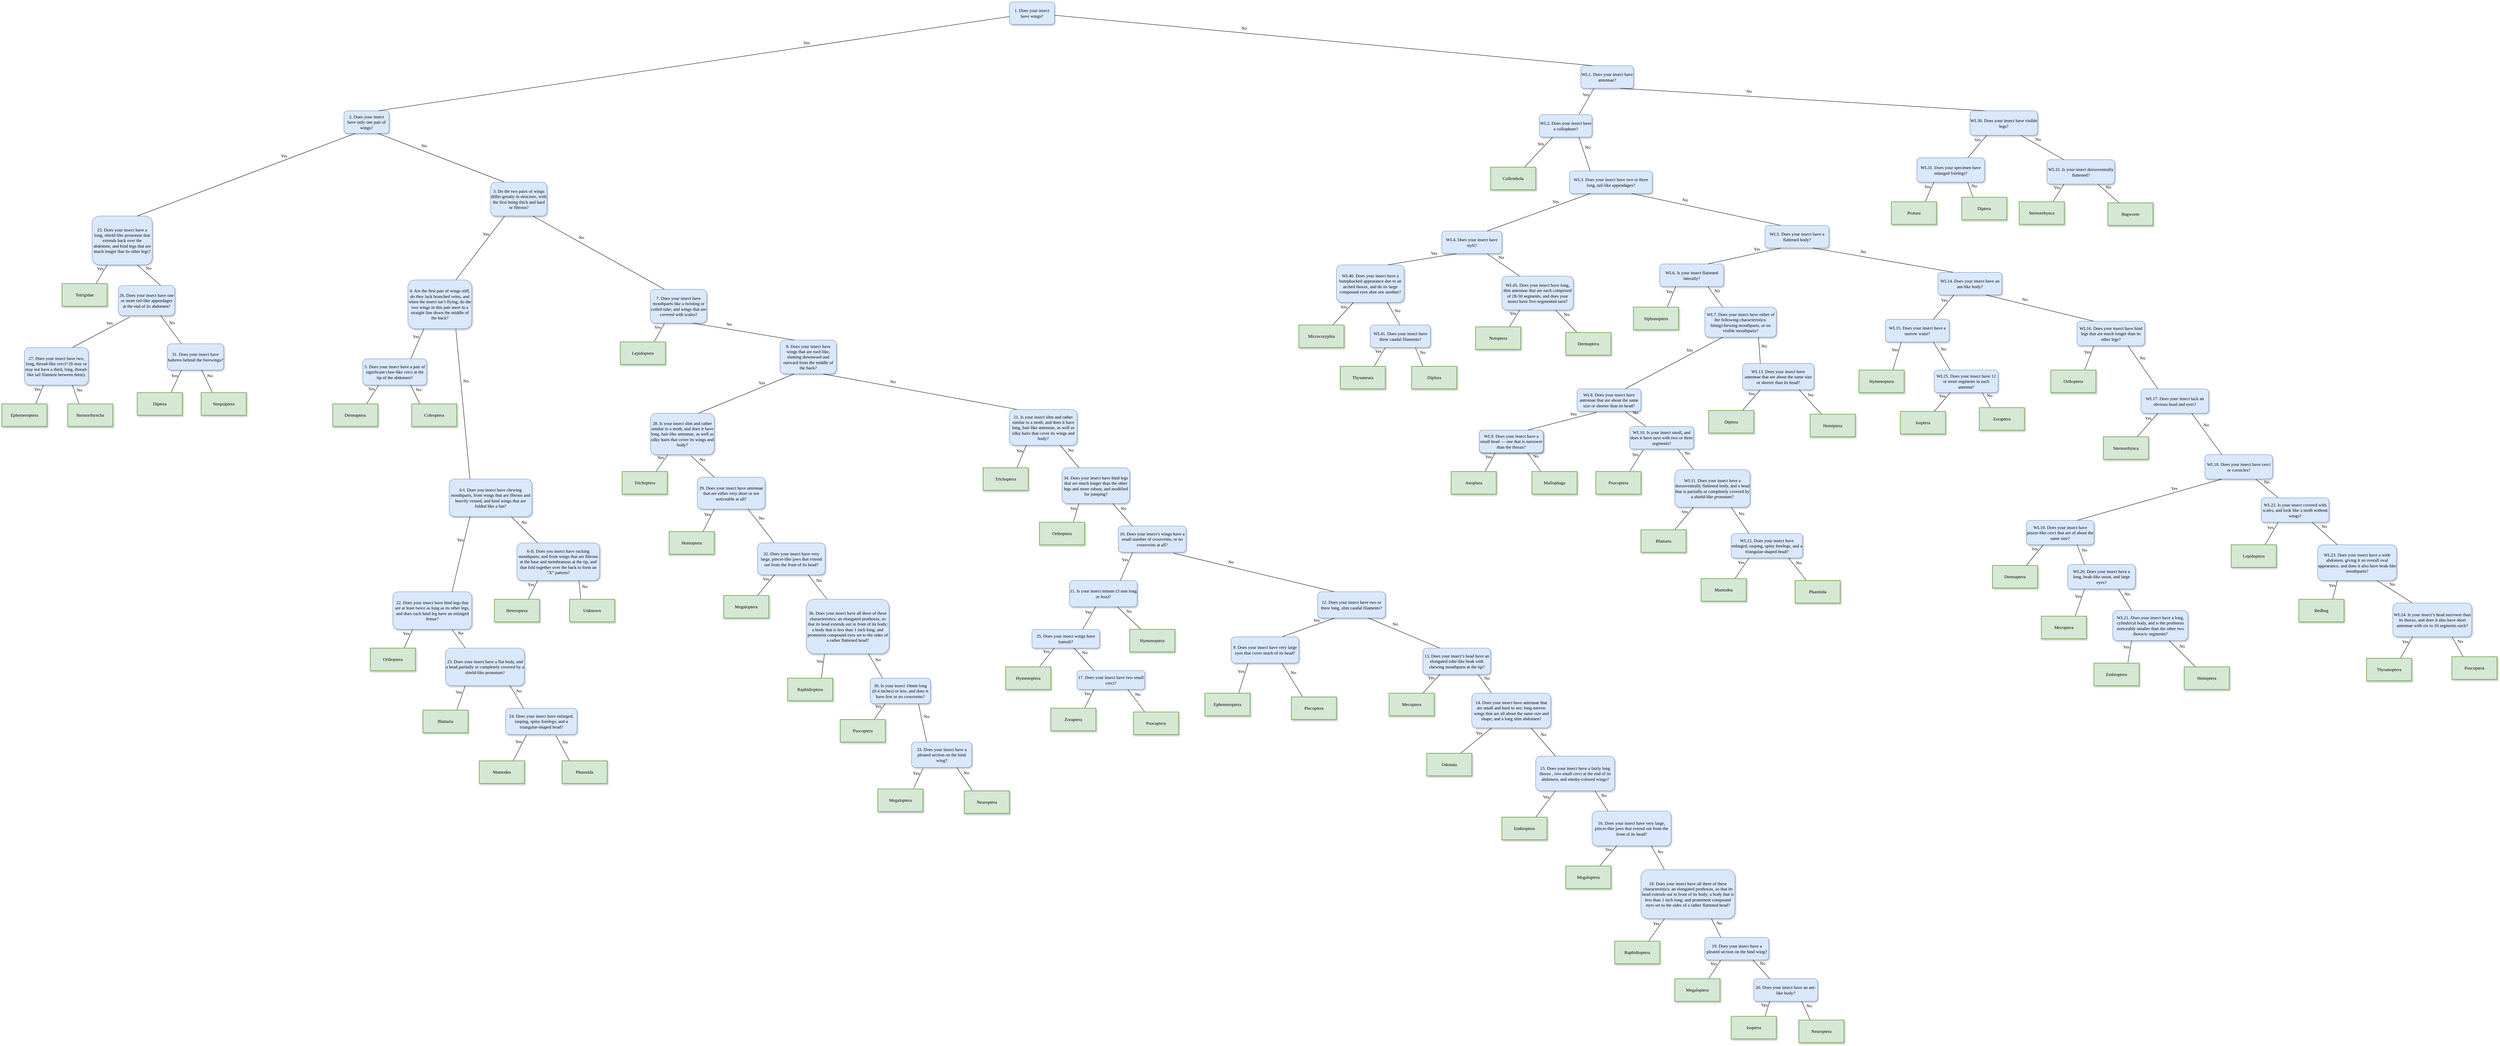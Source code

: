<mxfile version="13.0.5" type="device"><diagram name="Page-1" id="10a91c8b-09ff-31b1-d368-03940ed4cc9e"><mxGraphModel dx="3353" dy="1831" grid="0" gridSize="10" guides="1" tooltips="1" connect="1" arrows="1" fold="1" page="1" pageScale="1" pageWidth="1600" pageHeight="1200" background="#ffffff" math="0" shadow="0"><root><mxCell id="0"/><mxCell id="1" parent="0"/><mxCell id="62893188c0fa7362-1" value="1. Does your insect have wings?" style="whiteSpace=wrap;html=1;rounded=1;shadow=1;labelBackgroundColor=none;strokeWidth=1;fontFamily=Verdana;fontSize=12;align=center;fillColor=#dae8fc;strokeColor=#6c8ebf;" parent="1" vertex="1"><mxGeometry x="1250" y="-850" width="120" height="60" as="geometry"/></mxCell><mxCell id="62893188c0fa7362-4" value="No" style="rounded=0;html=1;labelBackgroundColor=none;startArrow=none;startFill=0;startSize=5;endArrow=none;endFill=0;endSize=5;jettySize=auto;orthogonalLoop=1;strokeWidth=1;fontFamily=Verdana;fontSize=12;entryX=0.25;entryY=0;entryDx=0;entryDy=0;" parent="1" source="62893188c0fa7362-1" target="0waGiDzEvUOAaIb2jfFc-170" edge="1"><mxGeometry x="-0.3" y="13" relative="1" as="geometry"><mxPoint as="offset"/><mxPoint x="40" y="-620" as="targetPoint"/></mxGeometry></mxCell><mxCell id="62893188c0fa7362-5" value="Yes" style="rounded=0;html=1;labelBackgroundColor=none;startArrow=none;startFill=0;startSize=5;endArrow=none;endFill=0;endSize=5;jettySize=auto;orthogonalLoop=1;strokeWidth=1;fontFamily=Verdana;fontSize=12;entryX=0.75;entryY=0;entryDx=0;entryDy=0;" parent="1" source="62893188c0fa7362-1" target="0waGiDzEvUOAaIb2jfFc-2" edge="1"><mxGeometry x="-0.359" y="-11" relative="1" as="geometry"><mxPoint as="offset"/><mxPoint x="535" y="170" as="targetPoint"/></mxGeometry></mxCell><mxCell id="0waGiDzEvUOAaIb2jfFc-2" value="2. Does your insect have only one pair of wings?" style="whiteSpace=wrap;html=1;rounded=1;shadow=1;labelBackgroundColor=none;strokeWidth=1;fontFamily=Verdana;fontSize=12;align=center;fillColor=#dae8fc;strokeColor=#6c8ebf;" vertex="1" parent="1"><mxGeometry x="-520" y="-560" width="120" height="60" as="geometry"/></mxCell><mxCell id="0waGiDzEvUOAaIb2jfFc-3" value="25.&amp;nbsp;&lt;span&gt;Does your insect have a long,&amp;nbsp;&lt;/span&gt;&lt;span&gt;shield-like pronotum that extends back over the abdomen,&amp;nbsp;&lt;/span&gt;&lt;span&gt;and hind legs that are much longer that its other legs?&lt;/span&gt;&lt;span&gt;&lt;br&gt;&lt;/span&gt;" style="whiteSpace=wrap;html=1;rounded=1;shadow=1;labelBackgroundColor=none;strokeWidth=1;fontFamily=Verdana;fontSize=12;align=center;fillColor=#dae8fc;strokeColor=#6c8ebf;" vertex="1" parent="1"><mxGeometry x="-1190" y="-280" width="160" height="130" as="geometry"/></mxCell><mxCell id="0waGiDzEvUOAaIb2jfFc-6" value="Yes" style="rounded=0;html=1;labelBackgroundColor=none;startArrow=none;startFill=0;startSize=5;endArrow=none;endFill=0;endSize=5;jettySize=auto;orthogonalLoop=1;strokeWidth=1;fontFamily=Verdana;fontSize=12;entryX=0.75;entryY=0;entryDx=0;entryDy=0;exitX=0.25;exitY=1;exitDx=0;exitDy=0;" edge="1" parent="1" source="0waGiDzEvUOAaIb2jfFc-2" target="0waGiDzEvUOAaIb2jfFc-3"><mxGeometry x="-0.359" y="-11" relative="1" as="geometry"><mxPoint as="offset"/><mxPoint x="215" y="190.003" as="sourcePoint"/><mxPoint x="165" y="212.73" as="targetPoint"/></mxGeometry></mxCell><mxCell id="0waGiDzEvUOAaIb2jfFc-7" value="Yes" style="rounded=0;html=1;labelBackgroundColor=none;startArrow=none;startFill=0;startSize=5;endArrow=none;endFill=0;endSize=5;jettySize=auto;orthogonalLoop=1;strokeWidth=1;fontFamily=Verdana;fontSize=12;exitX=0.25;exitY=1;exitDx=0;exitDy=0;entryX=0.75;entryY=0;entryDx=0;entryDy=0;" edge="1" parent="1" source="0waGiDzEvUOAaIb2jfFc-3" target="0waGiDzEvUOAaIb2jfFc-8"><mxGeometry x="-0.359" y="-11" relative="1" as="geometry"><mxPoint as="offset"/><mxPoint x="-1160" y="-115" as="sourcePoint"/><mxPoint x="-1170" y="-100" as="targetPoint"/></mxGeometry></mxCell><mxCell id="0waGiDzEvUOAaIb2jfFc-8" value="&lt;span&gt;Tetrigidae&lt;/span&gt;" style="whiteSpace=wrap;html=1;rounded=0;shadow=1;labelBackgroundColor=none;strokeWidth=2;fontFamily=Verdana;fontSize=12;align=center;fillColor=#d5e8d4;strokeColor=#82b366;" vertex="1" parent="1"><mxGeometry x="-1270" y="-100" width="120" height="60" as="geometry"/></mxCell><mxCell id="0waGiDzEvUOAaIb2jfFc-12" value="No" style="rounded=0;html=1;labelBackgroundColor=none;startArrow=none;startFill=0;startSize=5;endArrow=none;endFill=0;endSize=5;jettySize=auto;orthogonalLoop=1;strokeWidth=1;fontFamily=Verdana;fontSize=12;exitX=0.75;exitY=1;exitDx=0;exitDy=0;entryX=0.25;entryY=0;entryDx=0;entryDy=0;" edge="1" parent="1" source="0waGiDzEvUOAaIb2jfFc-2" target="0waGiDzEvUOAaIb2jfFc-13"><mxGeometry x="-0.3" y="13" relative="1" as="geometry"><mxPoint as="offset"/><mxPoint x="290" y="200" as="sourcePoint"/><mxPoint x="300" y="210" as="targetPoint"/></mxGeometry></mxCell><mxCell id="0waGiDzEvUOAaIb2jfFc-13" value="3.&amp;nbsp;&lt;span&gt;Do the two pairs of wings differ greatly in structure, with the first being thick and hard or fibrous?&lt;br&gt;&lt;/span&gt;" style="whiteSpace=wrap;html=1;rounded=1;shadow=1;labelBackgroundColor=none;strokeWidth=1;fontFamily=Verdana;fontSize=12;align=center;fillColor=#dae8fc;strokeColor=#6c8ebf;" vertex="1" parent="1"><mxGeometry x="-130" y="-370" width="150" height="90" as="geometry"/></mxCell><mxCell id="0waGiDzEvUOAaIb2jfFc-14" value="Yes" style="rounded=0;html=1;labelBackgroundColor=none;startArrow=none;startFill=0;startSize=5;endArrow=none;endFill=0;endSize=5;jettySize=auto;orthogonalLoop=1;strokeWidth=1;fontFamily=Verdana;fontSize=12;entryX=0.75;entryY=0;entryDx=0;entryDy=0;exitX=0.25;exitY=1;exitDx=0;exitDy=0;" edge="1" parent="1" source="0waGiDzEvUOAaIb2jfFc-13" target="0waGiDzEvUOAaIb2jfFc-16"><mxGeometry x="-0.359" y="-11" relative="1" as="geometry"><mxPoint as="offset"/><mxPoint x="300" y="320" as="sourcePoint"/><mxPoint x="270" y="370" as="targetPoint"/></mxGeometry></mxCell><mxCell id="0waGiDzEvUOAaIb2jfFc-15" value="No" style="rounded=0;html=1;labelBackgroundColor=none;startArrow=none;startFill=0;startSize=5;endArrow=none;endFill=0;endSize=5;jettySize=auto;orthogonalLoop=1;strokeWidth=1;fontFamily=Verdana;fontSize=12;exitX=0.75;exitY=1;exitDx=0;exitDy=0;entryX=0.25;entryY=0;entryDx=0;entryDy=0;" edge="1" parent="1" source="0waGiDzEvUOAaIb2jfFc-13" target="0waGiDzEvUOAaIb2jfFc-69"><mxGeometry x="-0.3" y="13" relative="1" as="geometry"><mxPoint as="offset"/><mxPoint x="382.5" y="320" as="sourcePoint"/><mxPoint x="420" y="370" as="targetPoint"/></mxGeometry></mxCell><mxCell id="0waGiDzEvUOAaIb2jfFc-16" value="&lt;span&gt;4. Are the first pair of wings stiff, do they lack branched veins, and when the insect isn’t flying, do the two wings in this pair meet in a straight line down the middle of the back?&lt;br&gt;&lt;/span&gt;" style="whiteSpace=wrap;html=1;rounded=1;shadow=1;labelBackgroundColor=none;strokeWidth=1;fontFamily=Verdana;fontSize=12;align=center;fillColor=#dae8fc;strokeColor=#6c8ebf;" vertex="1" parent="1"><mxGeometry x="-350" y="-110" width="170" height="130" as="geometry"/></mxCell><mxCell id="0waGiDzEvUOAaIb2jfFc-17" value="Yes" style="rounded=0;html=1;labelBackgroundColor=none;startArrow=none;startFill=0;startSize=5;endArrow=none;endFill=0;endSize=5;jettySize=auto;orthogonalLoop=1;strokeWidth=1;fontFamily=Verdana;fontSize=12;exitX=0.25;exitY=1;exitDx=0;exitDy=0;entryX=0.75;entryY=0;entryDx=0;entryDy=0;" edge="1" parent="1" source="0waGiDzEvUOAaIb2jfFc-16" target="0waGiDzEvUOAaIb2jfFc-21"><mxGeometry x="-0.359" y="-11" relative="1" as="geometry"><mxPoint as="offset"/><mxPoint x="190" y="520" as="sourcePoint"/><mxPoint x="190" y="550" as="targetPoint"/></mxGeometry></mxCell><mxCell id="0waGiDzEvUOAaIb2jfFc-18" value="No" style="rounded=0;html=1;labelBackgroundColor=none;startArrow=none;startFill=0;startSize=5;endArrow=none;endFill=0;endSize=5;jettySize=auto;orthogonalLoop=1;strokeWidth=1;fontFamily=Verdana;fontSize=12;exitX=0.75;exitY=1;exitDx=0;exitDy=0;entryX=0.25;entryY=0;entryDx=0;entryDy=0;" edge="1" parent="1" source="0waGiDzEvUOAaIb2jfFc-16" target="0waGiDzEvUOAaIb2jfFc-61"><mxGeometry x="-0.3" y="13" relative="1" as="geometry"><mxPoint as="offset"/><mxPoint x="302.5" y="510" as="sourcePoint"/><mxPoint x="365" y="605" as="targetPoint"/></mxGeometry></mxCell><mxCell id="0waGiDzEvUOAaIb2jfFc-20" value="No" style="rounded=0;html=1;labelBackgroundColor=none;startArrow=none;startFill=0;startSize=5;endArrow=none;endFill=0;endSize=5;jettySize=auto;orthogonalLoop=1;strokeWidth=1;fontFamily=Verdana;fontSize=12;exitX=0.75;exitY=1;exitDx=0;exitDy=0;entryX=0.75;entryY=0;entryDx=0;entryDy=0;" edge="1" parent="1" source="0waGiDzEvUOAaIb2jfFc-3" target="0waGiDzEvUOAaIb2jfFc-27"><mxGeometry x="-0.3" y="13" relative="1" as="geometry"><mxPoint as="offset"/><mxPoint x="-1140" y="-135" as="sourcePoint"/><mxPoint x="-1040" y="-70" as="targetPoint"/></mxGeometry></mxCell><mxCell id="0waGiDzEvUOAaIb2jfFc-21" value="&lt;span&gt;5. Does your insect have a pair of significant claw-like cerci at the tip of the abdomen?&lt;br&gt;&lt;/span&gt;" style="whiteSpace=wrap;html=1;rounded=1;shadow=1;labelBackgroundColor=none;strokeWidth=1;fontFamily=Verdana;fontSize=12;align=center;fillColor=#dae8fc;strokeColor=#6c8ebf;" vertex="1" parent="1"><mxGeometry x="-470" y="100" width="170" height="70" as="geometry"/></mxCell><mxCell id="0waGiDzEvUOAaIb2jfFc-22" value="Yes" style="rounded=0;html=1;labelBackgroundColor=none;startArrow=none;startFill=0;startSize=5;endArrow=none;endFill=0;endSize=5;jettySize=auto;orthogonalLoop=1;strokeWidth=1;fontFamily=Verdana;fontSize=12;exitX=0.25;exitY=1;exitDx=0;exitDy=0;entryX=0.75;entryY=0;entryDx=0;entryDy=0;" edge="1" parent="1" source="0waGiDzEvUOAaIb2jfFc-21" target="0waGiDzEvUOAaIb2jfFc-26"><mxGeometry x="-0.359" y="-11" relative="1" as="geometry"><mxPoint as="offset"/><mxPoint x="-285" y="200" as="sourcePoint"/><mxPoint x="-490" y="240" as="targetPoint"/></mxGeometry></mxCell><mxCell id="0waGiDzEvUOAaIb2jfFc-23" value="No" style="rounded=0;html=1;labelBackgroundColor=none;startArrow=none;startFill=0;startSize=5;endArrow=none;endFill=0;endSize=5;jettySize=auto;orthogonalLoop=1;strokeWidth=1;fontFamily=Verdana;fontSize=12;exitX=0.75;exitY=1;exitDx=0;exitDy=0;entryX=0.183;entryY=0.017;entryDx=0;entryDy=0;entryPerimeter=0;" edge="1" parent="1" source="0waGiDzEvUOAaIb2jfFc-21" target="0waGiDzEvUOAaIb2jfFc-42"><mxGeometry x="-0.3" y="13" relative="1" as="geometry"><mxPoint as="offset"/><mxPoint x="-170" y="220" as="sourcePoint"/><mxPoint x="-290" y="230" as="targetPoint"/></mxGeometry></mxCell><mxCell id="0waGiDzEvUOAaIb2jfFc-26" value="Dermaptera" style="whiteSpace=wrap;html=1;rounded=0;shadow=1;labelBackgroundColor=none;strokeWidth=2;fontFamily=Verdana;fontSize=12;align=center;fillColor=#d5e8d4;strokeColor=#82b366;" vertex="1" parent="1"><mxGeometry x="-550" y="220" width="120" height="60" as="geometry"/></mxCell><mxCell id="0waGiDzEvUOAaIb2jfFc-27" value="&lt;span&gt;26. Does your insect have one or more tail-like appendages at the end of its abdomen?&lt;br&gt;&lt;/span&gt;" style="whiteSpace=wrap;html=1;rounded=1;shadow=1;labelBackgroundColor=none;strokeWidth=1;fontFamily=Verdana;fontSize=12;align=center;fillColor=#dae8fc;strokeColor=#6c8ebf;" vertex="1" parent="1"><mxGeometry x="-1120" y="-95" width="150" height="80" as="geometry"/></mxCell><mxCell id="0waGiDzEvUOAaIb2jfFc-29" value="Yes" style="rounded=0;html=1;labelBackgroundColor=none;startArrow=none;startFill=0;startSize=5;endArrow=none;endFill=0;endSize=5;jettySize=auto;orthogonalLoop=1;strokeWidth=1;fontFamily=Verdana;fontSize=12;exitX=0.198;exitY=1.049;exitDx=0;exitDy=0;exitPerimeter=0;entryX=0.75;entryY=0;entryDx=0;entryDy=0;" edge="1" parent="1" source="0waGiDzEvUOAaIb2jfFc-27" target="0waGiDzEvUOAaIb2jfFc-32"><mxGeometry x="-0.359" y="-11" relative="1" as="geometry"><mxPoint as="offset"/><mxPoint x="-680" y="60" as="sourcePoint"/><mxPoint x="-1130" y="90" as="targetPoint"/></mxGeometry></mxCell><mxCell id="0waGiDzEvUOAaIb2jfFc-31" value="No" style="rounded=0;html=1;labelBackgroundColor=none;startArrow=none;startFill=0;startSize=5;endArrow=none;endFill=0;endSize=5;jettySize=auto;orthogonalLoop=1;strokeWidth=1;fontFamily=Verdana;fontSize=12;exitX=0.75;exitY=1;exitDx=0;exitDy=0;entryX=0.25;entryY=0;entryDx=0;entryDy=0;" edge="1" parent="1" source="0waGiDzEvUOAaIb2jfFc-27" target="0waGiDzEvUOAaIb2jfFc-37"><mxGeometry x="-0.3" y="13" relative="1" as="geometry"><mxPoint as="offset"/><mxPoint x="-642.5" y="70" as="sourcePoint"/><mxPoint x="-960" y="80" as="targetPoint"/></mxGeometry></mxCell><mxCell id="0waGiDzEvUOAaIb2jfFc-32" value="&lt;span&gt;27. Does your insect have two, long, thread-like cerci? (It may or may not have a third, long, thread-like tail filament between them).&lt;br&gt;&lt;/span&gt;" style="whiteSpace=wrap;html=1;rounded=1;shadow=1;labelBackgroundColor=none;strokeWidth=1;fontFamily=Verdana;fontSize=12;align=center;fillColor=#dae8fc;strokeColor=#6c8ebf;" vertex="1" parent="1"><mxGeometry x="-1370" y="70" width="170" height="100" as="geometry"/></mxCell><mxCell id="0waGiDzEvUOAaIb2jfFc-33" value="Yes" style="rounded=0;html=1;labelBackgroundColor=none;startArrow=none;startFill=0;startSize=5;endArrow=none;endFill=0;endSize=5;jettySize=auto;orthogonalLoop=1;strokeWidth=1;fontFamily=Verdana;fontSize=12;exitX=0.299;exitY=0.994;exitDx=0;exitDy=0;exitPerimeter=0;entryX=0.75;entryY=0;entryDx=0;entryDy=0;" edge="1" parent="1" source="0waGiDzEvUOAaIb2jfFc-32" target="0waGiDzEvUOAaIb2jfFc-35"><mxGeometry x="-0.359" y="-11" relative="1" as="geometry"><mxPoint as="offset"/><mxPoint x="-1337.8" y="170.0" as="sourcePoint"/><mxPoint x="-1340" y="281.08" as="targetPoint"/></mxGeometry></mxCell><mxCell id="0waGiDzEvUOAaIb2jfFc-34" value="No" style="rounded=0;html=1;labelBackgroundColor=none;startArrow=none;startFill=0;startSize=5;endArrow=none;endFill=0;endSize=5;jettySize=auto;orthogonalLoop=1;strokeWidth=1;fontFamily=Verdana;fontSize=12;exitX=0.75;exitY=1;exitDx=0;exitDy=0;entryX=0.25;entryY=0;entryDx=0;entryDy=0;" edge="1" parent="1" source="0waGiDzEvUOAaIb2jfFc-32" target="0waGiDzEvUOAaIb2jfFc-36"><mxGeometry x="-0.3" y="13" relative="1" as="geometry"><mxPoint as="offset"/><mxPoint x="-1260" y="190" as="sourcePoint"/><mxPoint x="-1212.5" y="285" as="targetPoint"/></mxGeometry></mxCell><mxCell id="0waGiDzEvUOAaIb2jfFc-35" value="Ephemeroptera" style="whiteSpace=wrap;html=1;rounded=0;shadow=1;labelBackgroundColor=none;strokeWidth=2;fontFamily=Verdana;fontSize=12;align=center;fillColor=#d5e8d4;strokeColor=#82b366;" vertex="1" parent="1"><mxGeometry x="-1430" y="220" width="120" height="60" as="geometry"/></mxCell><mxCell id="0waGiDzEvUOAaIb2jfFc-36" value="Sternorrhyncha" style="whiteSpace=wrap;html=1;rounded=0;shadow=1;labelBackgroundColor=none;strokeWidth=2;fontFamily=Verdana;fontSize=12;align=center;fillColor=#d5e8d4;strokeColor=#82b366;" vertex="1" parent="1"><mxGeometry x="-1255" y="220" width="120" height="60" as="geometry"/></mxCell><mxCell id="0waGiDzEvUOAaIb2jfFc-37" value="&lt;span&gt;31.&amp;nbsp;&lt;/span&gt;&lt;span&gt;Does your insect have halteres behind the forewings?&lt;br&gt;&lt;/span&gt;" style="whiteSpace=wrap;html=1;rounded=1;shadow=1;labelBackgroundColor=none;strokeWidth=1;fontFamily=Verdana;fontSize=12;align=center;fillColor=#dae8fc;strokeColor=#6c8ebf;" vertex="1" parent="1"><mxGeometry x="-990" y="60" width="150" height="70" as="geometry"/></mxCell><mxCell id="0waGiDzEvUOAaIb2jfFc-38" value="Yes" style="rounded=0;html=1;labelBackgroundColor=none;startArrow=none;startFill=0;startSize=5;endArrow=none;endFill=0;endSize=5;jettySize=auto;orthogonalLoop=1;strokeWidth=1;fontFamily=Verdana;fontSize=12;exitX=0.25;exitY=1;exitDx=0;exitDy=0;entryX=0.75;entryY=0;entryDx=0;entryDy=0;" edge="1" parent="1" source="0waGiDzEvUOAaIb2jfFc-37" target="0waGiDzEvUOAaIb2jfFc-40"><mxGeometry x="-0.359" y="-11" relative="1" as="geometry"><mxPoint as="offset"/><mxPoint x="-947.8" y="159.46" as="sourcePoint"/><mxPoint x="-950" y="270.54" as="targetPoint"/></mxGeometry></mxCell><mxCell id="0waGiDzEvUOAaIb2jfFc-39" value="No" style="rounded=0;html=1;labelBackgroundColor=none;startArrow=none;startFill=0;startSize=5;endArrow=none;endFill=0;endSize=5;jettySize=auto;orthogonalLoop=1;strokeWidth=1;fontFamily=Verdana;fontSize=12;entryX=0.25;entryY=0;entryDx=0;entryDy=0;" edge="1" parent="1" source="0waGiDzEvUOAaIb2jfFc-37" target="0waGiDzEvUOAaIb2jfFc-41"><mxGeometry x="-0.3" y="13" relative="1" as="geometry"><mxPoint as="offset"/><mxPoint x="-890" y="170" as="sourcePoint"/><mxPoint x="-835" y="245" as="targetPoint"/></mxGeometry></mxCell><mxCell id="0waGiDzEvUOAaIb2jfFc-40" value="Diptera" style="whiteSpace=wrap;html=1;rounded=0;shadow=1;labelBackgroundColor=none;strokeWidth=2;fontFamily=Verdana;fontSize=12;align=center;fillColor=#d5e8d4;strokeColor=#82b366;" vertex="1" parent="1"><mxGeometry x="-1070" y="190" width="120" height="60" as="geometry"/></mxCell><mxCell id="0waGiDzEvUOAaIb2jfFc-41" value="Strepsiptera" style="whiteSpace=wrap;html=1;rounded=0;shadow=1;labelBackgroundColor=none;strokeWidth=2;fontFamily=Verdana;fontSize=12;align=center;fillColor=#d5e8d4;strokeColor=#82b366;" vertex="1" parent="1"><mxGeometry x="-900" y="190" width="120" height="60" as="geometry"/></mxCell><mxCell id="0waGiDzEvUOAaIb2jfFc-42" value="Coleoptera" style="whiteSpace=wrap;html=1;rounded=0;shadow=1;labelBackgroundColor=none;strokeWidth=2;fontFamily=Verdana;fontSize=12;align=center;fillColor=#d5e8d4;strokeColor=#82b366;" vertex="1" parent="1"><mxGeometry x="-340" y="220" width="120" height="60" as="geometry"/></mxCell><mxCell id="0waGiDzEvUOAaIb2jfFc-46" value="22.&amp;nbsp;Does your insect have hind legs that are at least twice as long as its other legs, and does each hind leg have an enlarged femur?" style="whiteSpace=wrap;html=1;rounded=1;shadow=1;labelBackgroundColor=none;strokeWidth=1;fontFamily=Verdana;fontSize=12;align=center;fillColor=#dae8fc;strokeColor=#6c8ebf;" vertex="1" parent="1"><mxGeometry x="-390" y="720" width="210" height="100" as="geometry"/></mxCell><mxCell id="0waGiDzEvUOAaIb2jfFc-48" value="Yes" style="rounded=0;html=1;labelBackgroundColor=none;startArrow=none;startFill=0;startSize=5;endArrow=none;endFill=0;endSize=5;jettySize=auto;orthogonalLoop=1;strokeWidth=1;fontFamily=Verdana;fontSize=12;exitX=0.25;exitY=1;exitDx=0;exitDy=0;entryX=0.75;entryY=0;entryDx=0;entryDy=0;" edge="1" parent="1" source="0waGiDzEvUOAaIb2jfFc-46" target="0waGiDzEvUOAaIb2jfFc-50"><mxGeometry x="-0.359" y="-11" relative="1" as="geometry"><mxPoint as="offset"/><mxPoint x="-340" y="850" as="sourcePoint"/><mxPoint x="-417.5" y="960" as="targetPoint"/></mxGeometry></mxCell><mxCell id="0waGiDzEvUOAaIb2jfFc-49" value="No" style="rounded=0;html=1;labelBackgroundColor=none;startArrow=none;startFill=0;startSize=5;endArrow=none;endFill=0;endSize=5;jettySize=auto;orthogonalLoop=1;strokeWidth=1;fontFamily=Verdana;fontSize=12;exitX=0.75;exitY=1;exitDx=0;exitDy=0;entryX=0.25;entryY=0;entryDx=0;entryDy=0;" edge="1" parent="1" source="0waGiDzEvUOAaIb2jfFc-46" target="0waGiDzEvUOAaIb2jfFc-51"><mxGeometry x="-0.3" y="13" relative="1" as="geometry"><mxPoint as="offset"/><mxPoint x="-230" y="900" as="sourcePoint"/><mxPoint x="-155" y="1000" as="targetPoint"/></mxGeometry></mxCell><mxCell id="0waGiDzEvUOAaIb2jfFc-50" value="Orthoptera" style="whiteSpace=wrap;html=1;rounded=0;shadow=1;labelBackgroundColor=none;strokeWidth=2;fontFamily=Verdana;fontSize=12;align=center;fillColor=#d5e8d4;strokeColor=#82b366;" vertex="1" parent="1"><mxGeometry x="-450" y="870" width="120" height="60" as="geometry"/></mxCell><mxCell id="0waGiDzEvUOAaIb2jfFc-51" value="23.&amp;nbsp;Does your insect have a flat body, and a head partially or completely covered by a shield-like pronotum?" style="whiteSpace=wrap;html=1;rounded=1;shadow=1;labelBackgroundColor=none;strokeWidth=1;fontFamily=Verdana;fontSize=12;align=center;fillColor=#dae8fc;strokeColor=#6c8ebf;" vertex="1" parent="1"><mxGeometry x="-250" y="870" width="210" height="100" as="geometry"/></mxCell><mxCell id="0waGiDzEvUOAaIb2jfFc-52" value="Yes" style="rounded=0;html=1;labelBackgroundColor=none;startArrow=none;startFill=0;startSize=5;endArrow=none;endFill=0;endSize=5;jettySize=auto;orthogonalLoop=1;strokeWidth=1;fontFamily=Verdana;fontSize=12;exitX=0.25;exitY=1;exitDx=0;exitDy=0;entryX=0.75;entryY=0;entryDx=0;entryDy=0;" edge="1" parent="1" source="0waGiDzEvUOAaIb2jfFc-51" target="0waGiDzEvUOAaIb2jfFc-54"><mxGeometry x="-0.359" y="-11" relative="1" as="geometry"><mxPoint as="offset"/><mxPoint x="-210" y="1000" as="sourcePoint"/><mxPoint x="-232.5" y="1050" as="targetPoint"/></mxGeometry></mxCell><mxCell id="0waGiDzEvUOAaIb2jfFc-53" value="No" style="rounded=0;html=1;labelBackgroundColor=none;startArrow=none;startFill=0;startSize=5;endArrow=none;endFill=0;endSize=5;jettySize=auto;orthogonalLoop=1;strokeWidth=1;fontFamily=Verdana;fontSize=12;exitX=0.815;exitY=0.99;exitDx=0;exitDy=0;entryX=0.25;entryY=0;entryDx=0;entryDy=0;exitPerimeter=0;" edge="1" parent="1" source="0waGiDzEvUOAaIb2jfFc-51" target="0waGiDzEvUOAaIb2jfFc-55"><mxGeometry x="-0.3" y="13" relative="1" as="geometry"><mxPoint as="offset"/><mxPoint x="-75" y="990" as="sourcePoint"/><mxPoint x="-40" y="1040" as="targetPoint"/></mxGeometry></mxCell><mxCell id="0waGiDzEvUOAaIb2jfFc-54" value="Blattaria" style="whiteSpace=wrap;html=1;rounded=0;shadow=1;labelBackgroundColor=none;strokeWidth=2;fontFamily=Verdana;fontSize=12;align=center;fillColor=#d5e8d4;strokeColor=#82b366;" vertex="1" parent="1"><mxGeometry x="-310" y="1035" width="120" height="60" as="geometry"/></mxCell><mxCell id="0waGiDzEvUOAaIb2jfFc-55" value="24.&amp;nbsp;Does your insect have enlarged, rasping, spiny forelegs; and a triangular-shaped head?" style="whiteSpace=wrap;html=1;rounded=1;shadow=1;labelBackgroundColor=none;strokeWidth=1;fontFamily=Verdana;fontSize=12;align=center;fillColor=#dae8fc;strokeColor=#6c8ebf;" vertex="1" parent="1"><mxGeometry x="-90" y="1030" width="190" height="70" as="geometry"/></mxCell><mxCell id="0waGiDzEvUOAaIb2jfFc-56" value="Yes" style="rounded=0;html=1;labelBackgroundColor=none;startArrow=none;startFill=0;startSize=5;endArrow=none;endFill=0;endSize=5;jettySize=auto;orthogonalLoop=1;strokeWidth=1;fontFamily=Verdana;fontSize=12;exitX=0.291;exitY=1.026;exitDx=0;exitDy=0;entryX=0.75;entryY=0;entryDx=0;entryDy=0;exitPerimeter=0;" edge="1" parent="1" source="0waGiDzEvUOAaIb2jfFc-55" target="0waGiDzEvUOAaIb2jfFc-58"><mxGeometry x="-0.359" y="-11" relative="1" as="geometry"><mxPoint as="offset"/><mxPoint x="-27.5" y="1120" as="sourcePoint"/><mxPoint x="-50" y="1185" as="targetPoint"/></mxGeometry></mxCell><mxCell id="0waGiDzEvUOAaIb2jfFc-57" value="No" style="rounded=0;html=1;labelBackgroundColor=none;startArrow=none;startFill=0;startSize=5;endArrow=none;endFill=0;endSize=5;jettySize=auto;orthogonalLoop=1;strokeWidth=1;fontFamily=Verdana;fontSize=12;exitX=0.703;exitY=1.037;exitDx=0;exitDy=0;entryX=0.167;entryY=0;entryDx=0;entryDy=0;exitPerimeter=0;entryPerimeter=0;" edge="1" parent="1" source="0waGiDzEvUOAaIb2jfFc-55" target="0waGiDzEvUOAaIb2jfFc-59"><mxGeometry x="-0.3" y="13" relative="1" as="geometry"><mxPoint as="offset"/><mxPoint x="50.0" y="1110" as="sourcePoint"/><mxPoint x="86.35" y="1171" as="targetPoint"/></mxGeometry></mxCell><mxCell id="0waGiDzEvUOAaIb2jfFc-58" value="Mantodea" style="whiteSpace=wrap;html=1;rounded=0;shadow=1;labelBackgroundColor=none;strokeWidth=2;fontFamily=Verdana;fontSize=12;align=center;fillColor=#d5e8d4;strokeColor=#82b366;" vertex="1" parent="1"><mxGeometry x="-160" y="1170" width="120" height="60" as="geometry"/></mxCell><mxCell id="0waGiDzEvUOAaIb2jfFc-59" value="Phasmida" style="whiteSpace=wrap;html=1;rounded=0;shadow=1;labelBackgroundColor=none;strokeWidth=2;fontFamily=Verdana;fontSize=12;align=center;fillColor=#d5e8d4;strokeColor=#82b366;" vertex="1" parent="1"><mxGeometry x="60" y="1170" width="120" height="60" as="geometry"/></mxCell><mxCell id="0waGiDzEvUOAaIb2jfFc-61" value="&lt;span&gt;6-I. Does you insect have&lt;/span&gt;&lt;span&gt;&amp;nbsp;chewing mouthparts, front wings that are fibrous and heavily veined, and hind wings that are folded like a fan?&lt;/span&gt;" style="whiteSpace=wrap;html=1;rounded=1;shadow=1;labelBackgroundColor=none;strokeWidth=1;fontFamily=Verdana;fontSize=12;align=center;fillColor=#dae8fc;strokeColor=#6c8ebf;" vertex="1" parent="1"><mxGeometry x="-240" y="420" width="220" height="100" as="geometry"/></mxCell><mxCell id="0waGiDzEvUOAaIb2jfFc-62" value="Yes" style="rounded=0;html=1;labelBackgroundColor=none;startArrow=none;startFill=0;startSize=5;endArrow=none;endFill=0;endSize=5;jettySize=auto;orthogonalLoop=1;strokeWidth=1;fontFamily=Verdana;fontSize=12;exitX=0.25;exitY=1;exitDx=0;exitDy=0;entryX=0.75;entryY=0;entryDx=0;entryDy=0;" edge="1" parent="1" source="0waGiDzEvUOAaIb2jfFc-61" target="0waGiDzEvUOAaIb2jfFc-46"><mxGeometry x="-0.359" y="-11" relative="1" as="geometry"><mxPoint as="offset"/><mxPoint x="127.5" y="480" as="sourcePoint"/><mxPoint x="50" y="590" as="targetPoint"/></mxGeometry></mxCell><mxCell id="0waGiDzEvUOAaIb2jfFc-63" value="No" style="rounded=0;html=1;labelBackgroundColor=none;startArrow=none;startFill=0;startSize=5;endArrow=none;endFill=0;endSize=5;jettySize=auto;orthogonalLoop=1;strokeWidth=1;fontFamily=Verdana;fontSize=12;exitX=0.75;exitY=1;exitDx=0;exitDy=0;entryX=0.25;entryY=0;entryDx=0;entryDy=0;" edge="1" parent="1" source="0waGiDzEvUOAaIb2jfFc-61" target="0waGiDzEvUOAaIb2jfFc-64"><mxGeometry x="-0.3" y="13" relative="1" as="geometry"><mxPoint as="offset"/><mxPoint x="200" y="510" as="sourcePoint"/><mxPoint x="270" y="560" as="targetPoint"/></mxGeometry></mxCell><mxCell id="0waGiDzEvUOAaIb2jfFc-64" value="&lt;span&gt;6-II. Does you insect have&lt;/span&gt;&lt;span&gt;&amp;nbsp;&lt;/span&gt;sucking mouthparts; and front wings that are fibrous at the base and membranous at the tip, and that fold together over the back to form an “X” pattern?" style="whiteSpace=wrap;html=1;rounded=1;shadow=1;labelBackgroundColor=none;strokeWidth=1;fontFamily=Verdana;fontSize=12;align=center;fillColor=#dae8fc;strokeColor=#6c8ebf;" vertex="1" parent="1"><mxGeometry x="-60" y="590" width="220" height="100" as="geometry"/></mxCell><mxCell id="0waGiDzEvUOAaIb2jfFc-65" value="No" style="rounded=0;html=1;labelBackgroundColor=none;startArrow=none;startFill=0;startSize=5;endArrow=none;endFill=0;endSize=5;jettySize=auto;orthogonalLoop=1;strokeWidth=1;fontFamily=Verdana;fontSize=12;exitX=0.75;exitY=1;exitDx=0;exitDy=0;entryX=0.25;entryY=0;entryDx=0;entryDy=0;" edge="1" parent="1" source="0waGiDzEvUOAaIb2jfFc-64" target="0waGiDzEvUOAaIb2jfFc-68"><mxGeometry x="-0.3" y="13" relative="1" as="geometry"><mxPoint as="offset"/><mxPoint x="340" y="660" as="sourcePoint"/><mxPoint x="420" y="740" as="targetPoint"/></mxGeometry></mxCell><mxCell id="0waGiDzEvUOAaIb2jfFc-66" value="Yes" style="rounded=0;html=1;labelBackgroundColor=none;startArrow=none;startFill=0;startSize=5;endArrow=none;endFill=0;endSize=5;jettySize=auto;orthogonalLoop=1;strokeWidth=1;fontFamily=Verdana;fontSize=12;exitX=0.25;exitY=1;exitDx=0;exitDy=0;entryX=0.75;entryY=0;entryDx=0;entryDy=0;" edge="1" parent="1" source="0waGiDzEvUOAaIb2jfFc-64" target="0waGiDzEvUOAaIb2jfFc-67"><mxGeometry x="-0.359" y="-11" relative="1" as="geometry"><mxPoint as="offset"/><mxPoint x="287.5" y="690" as="sourcePoint"/><mxPoint x="210" y="800" as="targetPoint"/></mxGeometry></mxCell><mxCell id="0waGiDzEvUOAaIb2jfFc-67" value="Heteroptera" style="whiteSpace=wrap;html=1;rounded=0;shadow=1;labelBackgroundColor=none;strokeWidth=2;fontFamily=Verdana;fontSize=12;align=center;fillColor=#d5e8d4;strokeColor=#82b366;" vertex="1" parent="1"><mxGeometry x="-120" y="740" width="120" height="60" as="geometry"/></mxCell><mxCell id="0waGiDzEvUOAaIb2jfFc-68" value="Unknown" style="whiteSpace=wrap;html=1;rounded=0;shadow=1;labelBackgroundColor=none;strokeWidth=2;fontFamily=Verdana;fontSize=12;align=center;fillColor=#d5e8d4;strokeColor=#82b366;" vertex="1" parent="1"><mxGeometry x="80" y="740" width="120" height="60" as="geometry"/></mxCell><mxCell id="0waGiDzEvUOAaIb2jfFc-69" value="&lt;span&gt;7. Does your insect have mouthparts like a twisting or coiled tube; and wings that are covered with scales?&lt;br&gt;&lt;/span&gt;" style="whiteSpace=wrap;html=1;rounded=1;shadow=1;labelBackgroundColor=none;strokeWidth=1;fontFamily=Verdana;fontSize=12;align=center;fillColor=#dae8fc;strokeColor=#6c8ebf;" vertex="1" parent="1"><mxGeometry x="295" y="-85" width="150" height="90" as="geometry"/></mxCell><mxCell id="0waGiDzEvUOAaIb2jfFc-70" value="Yes" style="rounded=0;html=1;labelBackgroundColor=none;startArrow=none;startFill=0;startSize=5;endArrow=none;endFill=0;endSize=5;jettySize=auto;orthogonalLoop=1;strokeWidth=1;fontFamily=Verdana;fontSize=12;entryX=0.75;entryY=0;entryDx=0;entryDy=0;exitX=0.25;exitY=1;exitDx=0;exitDy=0;" edge="1" parent="1" source="0waGiDzEvUOAaIb2jfFc-69" target="0waGiDzEvUOAaIb2jfFc-72"><mxGeometry x="-0.359" y="-11" relative="1" as="geometry"><mxPoint as="offset"/><mxPoint x="345" y="30" as="sourcePoint"/><mxPoint x="315" y="55" as="targetPoint"/></mxGeometry></mxCell><mxCell id="0waGiDzEvUOAaIb2jfFc-71" value="No" style="rounded=0;html=1;labelBackgroundColor=none;startArrow=none;startFill=0;startSize=5;endArrow=none;endFill=0;endSize=5;jettySize=auto;orthogonalLoop=1;strokeWidth=1;fontFamily=Verdana;fontSize=12;exitX=0.75;exitY=1;exitDx=0;exitDy=0;entryX=0.178;entryY=0.019;entryDx=0;entryDy=0;entryPerimeter=0;" edge="1" parent="1" source="0waGiDzEvUOAaIb2jfFc-73" target="0waGiDzEvUOAaIb2jfFc-102"><mxGeometry x="-0.3" y="13" relative="1" as="geometry"><mxPoint as="offset"/><mxPoint x="530" y="220.0" as="sourcePoint"/><mxPoint x="565" y="240" as="targetPoint"/></mxGeometry></mxCell><mxCell id="0waGiDzEvUOAaIb2jfFc-72" value="Lepidoptera" style="whiteSpace=wrap;html=1;rounded=0;shadow=1;labelBackgroundColor=none;strokeWidth=2;fontFamily=Verdana;fontSize=12;align=center;fillColor=#d5e8d4;strokeColor=#82b366;" vertex="1" parent="1"><mxGeometry x="215" y="55" width="120" height="60" as="geometry"/></mxCell><mxCell id="0waGiDzEvUOAaIb2jfFc-73" value="&lt;span&gt;8.&amp;nbsp;&lt;/span&gt;&lt;span&gt;Does your insect have wings that are roof-like, slanting downward and outward from the middle of the back?&lt;br&gt;&lt;/span&gt;" style="whiteSpace=wrap;html=1;rounded=1;shadow=1;labelBackgroundColor=none;strokeWidth=1;fontFamily=Verdana;fontSize=12;align=center;fillColor=#dae8fc;strokeColor=#6c8ebf;" vertex="1" parent="1"><mxGeometry x="640" y="50" width="150" height="90" as="geometry"/></mxCell><mxCell id="0waGiDzEvUOAaIb2jfFc-74" value="Yes" style="rounded=0;html=1;labelBackgroundColor=none;startArrow=none;startFill=0;startSize=5;endArrow=none;endFill=0;endSize=5;jettySize=auto;orthogonalLoop=1;strokeWidth=1;fontFamily=Verdana;fontSize=12;entryX=0.75;entryY=0;entryDx=0;entryDy=0;exitX=0.25;exitY=1;exitDx=0;exitDy=0;" edge="1" parent="1" source="0waGiDzEvUOAaIb2jfFc-73" target="0waGiDzEvUOAaIb2jfFc-77"><mxGeometry x="-0.359" y="-11" relative="1" as="geometry"><mxPoint as="offset"/><mxPoint x="475" y="210.0" as="sourcePoint"/><mxPoint x="457.5" y="260.0" as="targetPoint"/></mxGeometry></mxCell><mxCell id="0waGiDzEvUOAaIb2jfFc-76" value="No" style="rounded=0;html=1;labelBackgroundColor=none;startArrow=none;startFill=0;startSize=5;endArrow=none;endFill=0;endSize=5;jettySize=auto;orthogonalLoop=1;strokeWidth=1;fontFamily=Verdana;fontSize=12;exitX=0.75;exitY=1;exitDx=0;exitDy=0;entryX=0.25;entryY=0;entryDx=0;entryDy=0;" edge="1" parent="1" source="0waGiDzEvUOAaIb2jfFc-69" target="0waGiDzEvUOAaIb2jfFc-73"><mxGeometry x="-0.3" y="13" relative="1" as="geometry"><mxPoint as="offset"/><mxPoint x="237.5" y="45.0" as="sourcePoint"/><mxPoint x="275" y="95.0" as="targetPoint"/></mxGeometry></mxCell><mxCell id="0waGiDzEvUOAaIb2jfFc-77" value="&lt;span&gt;28.&amp;nbsp;&lt;/span&gt;&lt;span&gt;Is your insect slim and rather similar to a moth, and does it have long, hair-like antennae, as well as silky hairs that cover its wings and body?&lt;br&gt;&lt;/span&gt;" style="whiteSpace=wrap;html=1;rounded=1;shadow=1;labelBackgroundColor=none;strokeWidth=1;fontFamily=Verdana;fontSize=12;align=center;fillColor=#dae8fc;strokeColor=#6c8ebf;" vertex="1" parent="1"><mxGeometry x="295" y="245" width="170" height="110" as="geometry"/></mxCell><mxCell id="0waGiDzEvUOAaIb2jfFc-78" value="Yes" style="rounded=0;html=1;labelBackgroundColor=none;startArrow=none;startFill=0;startSize=5;endArrow=none;endFill=0;endSize=5;jettySize=auto;orthogonalLoop=1;strokeWidth=1;fontFamily=Verdana;fontSize=12;entryX=0.75;entryY=0;entryDx=0;entryDy=0;" edge="1" parent="1" source="0waGiDzEvUOAaIb2jfFc-77" target="0waGiDzEvUOAaIb2jfFc-80"><mxGeometry x="-0.359" y="-11" relative="1" as="geometry"><mxPoint as="offset"/><mxPoint x="320" y="370" as="sourcePoint"/><mxPoint x="290" y="425" as="targetPoint"/></mxGeometry></mxCell><mxCell id="0waGiDzEvUOAaIb2jfFc-79" value="No" style="rounded=0;html=1;labelBackgroundColor=none;startArrow=none;startFill=0;startSize=5;endArrow=none;endFill=0;endSize=5;jettySize=auto;orthogonalLoop=1;strokeWidth=1;fontFamily=Verdana;fontSize=12;exitX=0.634;exitY=1.025;exitDx=0;exitDy=0;exitPerimeter=0;entryX=0.25;entryY=0;entryDx=0;entryDy=0;" edge="1" parent="1" source="0waGiDzEvUOAaIb2jfFc-77" target="0waGiDzEvUOAaIb2jfFc-81"><mxGeometry x="-0.3" y="13" relative="1" as="geometry"><mxPoint as="offset"/><mxPoint x="465" y="400" as="sourcePoint"/><mxPoint x="502.5" y="450" as="targetPoint"/></mxGeometry></mxCell><mxCell id="0waGiDzEvUOAaIb2jfFc-80" value="Trichoptera" style="whiteSpace=wrap;html=1;rounded=0;shadow=1;labelBackgroundColor=none;strokeWidth=2;fontFamily=Verdana;fontSize=12;align=center;fillColor=#d5e8d4;strokeColor=#82b366;" vertex="1" parent="1"><mxGeometry x="220" y="400" width="120" height="60" as="geometry"/></mxCell><mxCell id="0waGiDzEvUOAaIb2jfFc-81" value="&lt;span&gt;29.&amp;nbsp;&lt;/span&gt;&lt;span&gt;Does your insect have antennae that are either very short or not noticeable at all?&lt;br&gt;&lt;/span&gt;" style="whiteSpace=wrap;html=1;rounded=1;shadow=1;labelBackgroundColor=none;strokeWidth=1;fontFamily=Verdana;fontSize=12;align=center;fillColor=#dae8fc;strokeColor=#6c8ebf;" vertex="1" parent="1"><mxGeometry x="420" y="415" width="180" height="85" as="geometry"/></mxCell><mxCell id="0waGiDzEvUOAaIb2jfFc-82" value="Yes" style="rounded=0;html=1;labelBackgroundColor=none;startArrow=none;startFill=0;startSize=5;endArrow=none;endFill=0;endSize=5;jettySize=auto;orthogonalLoop=1;strokeWidth=1;fontFamily=Verdana;fontSize=12;entryX=0.75;entryY=0;entryDx=0;entryDy=0;exitX=0.25;exitY=1;exitDx=0;exitDy=0;" edge="1" parent="1" source="0waGiDzEvUOAaIb2jfFc-81" target="0waGiDzEvUOAaIb2jfFc-84"><mxGeometry x="-0.359" y="-11" relative="1" as="geometry"><mxPoint as="offset"/><mxPoint x="491.5" y="540" as="sourcePoint"/><mxPoint x="460" y="585" as="targetPoint"/></mxGeometry></mxCell><mxCell id="0waGiDzEvUOAaIb2jfFc-83" value="No" style="rounded=0;html=1;labelBackgroundColor=none;startArrow=none;startFill=0;startSize=5;endArrow=none;endFill=0;endSize=5;jettySize=auto;orthogonalLoop=1;strokeWidth=1;fontFamily=Verdana;fontSize=12;exitX=0.75;exitY=1;exitDx=0;exitDy=0;entryX=0.25;entryY=0;entryDx=0;entryDy=0;" edge="1" parent="1" source="0waGiDzEvUOAaIb2jfFc-81" target="0waGiDzEvUOAaIb2jfFc-85"><mxGeometry x="-0.3" y="13" relative="1" as="geometry"><mxPoint as="offset"/><mxPoint x="565.0" y="530" as="sourcePoint"/><mxPoint x="627.22" y="587.25" as="targetPoint"/></mxGeometry></mxCell><mxCell id="0waGiDzEvUOAaIb2jfFc-84" value="Homoptera" style="whiteSpace=wrap;html=1;rounded=0;shadow=1;labelBackgroundColor=none;strokeWidth=2;fontFamily=Verdana;fontSize=12;align=center;fillColor=#d5e8d4;strokeColor=#82b366;" vertex="1" parent="1"><mxGeometry x="345" y="560" width="120" height="60" as="geometry"/></mxCell><mxCell id="0waGiDzEvUOAaIb2jfFc-85" value="&lt;span&gt;32.&amp;nbsp;&lt;/span&gt;&lt;span&gt;Does your insect have very large, pincer-like jaws that extend out from the front of its head?&lt;br&gt;&lt;/span&gt;" style="whiteSpace=wrap;html=1;rounded=1;shadow=1;labelBackgroundColor=none;strokeWidth=1;fontFamily=Verdana;fontSize=12;align=center;fillColor=#dae8fc;strokeColor=#6c8ebf;" vertex="1" parent="1"><mxGeometry x="580" y="590" width="180" height="85" as="geometry"/></mxCell><mxCell id="0waGiDzEvUOAaIb2jfFc-86" value="Yes" style="rounded=0;html=1;labelBackgroundColor=none;startArrow=none;startFill=0;startSize=5;endArrow=none;endFill=0;endSize=5;jettySize=auto;orthogonalLoop=1;strokeWidth=1;fontFamily=Verdana;fontSize=12;entryX=0.75;entryY=0;entryDx=0;entryDy=0;exitX=0.25;exitY=1;exitDx=0;exitDy=0;" edge="1" parent="1" source="0waGiDzEvUOAaIb2jfFc-85" target="0waGiDzEvUOAaIb2jfFc-88"><mxGeometry x="-0.359" y="-11" relative="1" as="geometry"><mxPoint as="offset"/><mxPoint x="610" y="680" as="sourcePoint"/><mxPoint x="580" y="740" as="targetPoint"/></mxGeometry></mxCell><mxCell id="0waGiDzEvUOAaIb2jfFc-87" value="No" style="rounded=0;html=1;labelBackgroundColor=none;startArrow=none;startFill=0;startSize=5;endArrow=none;endFill=0;endSize=5;jettySize=auto;orthogonalLoop=1;strokeWidth=1;fontFamily=Verdana;fontSize=12;exitX=0.75;exitY=1;exitDx=0;exitDy=0;entryX=0.25;entryY=0;entryDx=0;entryDy=0;" edge="1" parent="1" source="0waGiDzEvUOAaIb2jfFc-85" target="0waGiDzEvUOAaIb2jfFc-89"><mxGeometry x="-0.3" y="13" relative="1" as="geometry"><mxPoint as="offset"/><mxPoint x="720" y="675" as="sourcePoint"/><mxPoint x="790" y="765" as="targetPoint"/></mxGeometry></mxCell><mxCell id="0waGiDzEvUOAaIb2jfFc-88" value="Megaloptera" style="whiteSpace=wrap;html=1;rounded=0;shadow=1;labelBackgroundColor=none;strokeWidth=2;fontFamily=Verdana;fontSize=12;align=center;fillColor=#d5e8d4;strokeColor=#82b366;" vertex="1" parent="1"><mxGeometry x="490" y="730" width="120" height="60" as="geometry"/></mxCell><mxCell id="0waGiDzEvUOAaIb2jfFc-89" value="&lt;span&gt;36.&amp;nbsp;&lt;/span&gt;&lt;span&gt;Does your insect have all three of these characteristics: an elongated prothorax, so that its head extends out in front of its body; a body that is less than 1 inch long; and prominent compound eyes set to the sides of a rather flattened head?&lt;br&gt;&lt;/span&gt;" style="whiteSpace=wrap;html=1;rounded=1;shadow=1;labelBackgroundColor=none;strokeWidth=1;fontFamily=Verdana;fontSize=12;align=center;fillColor=#dae8fc;strokeColor=#6c8ebf;" vertex="1" parent="1"><mxGeometry x="710" y="740" width="220" height="145" as="geometry"/></mxCell><mxCell id="0waGiDzEvUOAaIb2jfFc-90" value="Yes" style="rounded=0;html=1;labelBackgroundColor=none;startArrow=none;startFill=0;startSize=5;endArrow=none;endFill=0;endSize=5;jettySize=auto;orthogonalLoop=1;strokeWidth=1;fontFamily=Verdana;fontSize=12;entryX=0.75;entryY=0;entryDx=0;entryDy=0;exitX=0.218;exitY=1.006;exitDx=0;exitDy=0;exitPerimeter=0;" edge="1" parent="1" source="0waGiDzEvUOAaIb2jfFc-89" target="0waGiDzEvUOAaIb2jfFc-92"><mxGeometry x="-0.359" y="-11" relative="1" as="geometry"><mxPoint as="offset"/><mxPoint x="755" y="970" as="sourcePoint"/><mxPoint x="710" y="1025" as="targetPoint"/></mxGeometry></mxCell><mxCell id="0waGiDzEvUOAaIb2jfFc-91" value="No" style="rounded=0;html=1;labelBackgroundColor=none;startArrow=none;startFill=0;startSize=5;endArrow=none;endFill=0;endSize=5;jettySize=auto;orthogonalLoop=1;strokeWidth=1;fontFamily=Verdana;fontSize=12;exitX=0.75;exitY=1;exitDx=0;exitDy=0;entryX=0.207;entryY=0.009;entryDx=0;entryDy=0;entryPerimeter=0;" edge="1" parent="1" source="0waGiDzEvUOAaIb2jfFc-89" target="0waGiDzEvUOAaIb2jfFc-93"><mxGeometry x="-0.3" y="13" relative="1" as="geometry"><mxPoint as="offset"/><mxPoint x="880" y="930" as="sourcePoint"/><mxPoint x="930" y="995" as="targetPoint"/></mxGeometry></mxCell><mxCell id="0waGiDzEvUOAaIb2jfFc-92" value="Raphidioptera" style="whiteSpace=wrap;html=1;rounded=0;shadow=1;labelBackgroundColor=none;strokeWidth=2;fontFamily=Verdana;fontSize=12;align=center;fillColor=#d5e8d4;strokeColor=#82b366;" vertex="1" parent="1"><mxGeometry x="660" y="950" width="120" height="60" as="geometry"/></mxCell><mxCell id="0waGiDzEvUOAaIb2jfFc-93" value="30.&amp;nbsp;&lt;span&gt;Is your insect 10mm long (0.4 inches) or less, and does it have few or no crossveins?&lt;br&gt;&lt;/span&gt;" style="whiteSpace=wrap;html=1;rounded=1;shadow=1;labelBackgroundColor=none;strokeWidth=1;fontFamily=Verdana;fontSize=12;align=center;fillColor=#dae8fc;strokeColor=#6c8ebf;" vertex="1" parent="1"><mxGeometry x="880" y="950" width="160" height="67.5" as="geometry"/></mxCell><mxCell id="0waGiDzEvUOAaIb2jfFc-94" value="Yes" style="rounded=0;html=1;labelBackgroundColor=none;startArrow=none;startFill=0;startSize=5;endArrow=none;endFill=0;endSize=5;jettySize=auto;orthogonalLoop=1;strokeWidth=1;fontFamily=Verdana;fontSize=12;exitX=0.25;exitY=1;exitDx=0;exitDy=0;entryX=0.75;entryY=0;entryDx=0;entryDy=0;" edge="1" parent="1" source="0waGiDzEvUOAaIb2jfFc-93" target="0waGiDzEvUOAaIb2jfFc-96"><mxGeometry x="-0.359" y="-11" relative="1" as="geometry"><mxPoint as="offset"/><mxPoint x="847.96" y="1032.94" as="sourcePoint"/><mxPoint x="890" y="1110" as="targetPoint"/></mxGeometry></mxCell><mxCell id="0waGiDzEvUOAaIb2jfFc-95" value="No" style="rounded=0;html=1;labelBackgroundColor=none;startArrow=none;startFill=0;startSize=5;endArrow=none;endFill=0;endSize=5;jettySize=auto;orthogonalLoop=1;strokeWidth=1;fontFamily=Verdana;fontSize=12;exitX=0.802;exitY=1.028;exitDx=0;exitDy=0;exitPerimeter=0;entryX=0.25;entryY=0;entryDx=0;entryDy=0;" edge="1" parent="1" source="0waGiDzEvUOAaIb2jfFc-93" target="0waGiDzEvUOAaIb2jfFc-97"><mxGeometry x="-0.3" y="13" relative="1" as="geometry"><mxPoint as="offset"/><mxPoint x="891.88" y="1030" as="sourcePoint"/><mxPoint x="1020" y="1110" as="targetPoint"/></mxGeometry></mxCell><mxCell id="0waGiDzEvUOAaIb2jfFc-96" value="Psocoptera" style="whiteSpace=wrap;html=1;rounded=0;shadow=1;labelBackgroundColor=none;strokeWidth=2;fontFamily=Verdana;fontSize=12;align=center;fillColor=#d5e8d4;strokeColor=#82b366;" vertex="1" parent="1"><mxGeometry x="800" y="1060" width="120" height="60" as="geometry"/></mxCell><mxCell id="0waGiDzEvUOAaIb2jfFc-97" value="&lt;span&gt;33.&amp;nbsp;&lt;/span&gt;&lt;span&gt;Does your insect have a pleated section on the hind wing?&lt;br&gt;&lt;/span&gt;" style="whiteSpace=wrap;html=1;rounded=1;shadow=1;labelBackgroundColor=none;strokeWidth=1;fontFamily=Verdana;fontSize=12;align=center;fillColor=#dae8fc;strokeColor=#6c8ebf;" vertex="1" parent="1"><mxGeometry x="990" y="1120" width="160" height="67.5" as="geometry"/></mxCell><mxCell id="0waGiDzEvUOAaIb2jfFc-98" value="Yes" style="rounded=0;html=1;labelBackgroundColor=none;startArrow=none;startFill=0;startSize=5;endArrow=none;endFill=0;endSize=5;jettySize=auto;orthogonalLoop=1;strokeWidth=1;fontFamily=Verdana;fontSize=12;exitX=0.188;exitY=1.037;exitDx=0;exitDy=0;entryX=0.793;entryY=-0.033;entryDx=0;entryDy=0;exitPerimeter=0;entryPerimeter=0;" edge="1" parent="1" source="0waGiDzEvUOAaIb2jfFc-97" target="0waGiDzEvUOAaIb2jfFc-100"><mxGeometry x="-0.359" y="-11" relative="1" as="geometry"><mxPoint as="offset"/><mxPoint x="1010" y="1230" as="sourcePoint"/><mxPoint x="980" y="1272.5" as="targetPoint"/></mxGeometry></mxCell><mxCell id="0waGiDzEvUOAaIb2jfFc-99" value="No" style="rounded=0;html=1;labelBackgroundColor=none;startArrow=none;startFill=0;startSize=5;endArrow=none;endFill=0;endSize=5;jettySize=auto;orthogonalLoop=1;strokeWidth=1;fontFamily=Verdana;fontSize=12;exitX=0.75;exitY=1;exitDx=0;exitDy=0;entryX=0.175;entryY=-0.016;entryDx=0;entryDy=0;entryPerimeter=0;" edge="1" parent="1" source="0waGiDzEvUOAaIb2jfFc-97" target="0waGiDzEvUOAaIb2jfFc-101"><mxGeometry x="-0.3" y="13" relative="1" as="geometry"><mxPoint as="offset"/><mxPoint x="1110.0" y="1200" as="sourcePoint"/><mxPoint x="1131.68" y="1300.61" as="targetPoint"/></mxGeometry></mxCell><mxCell id="0waGiDzEvUOAaIb2jfFc-100" value="Megaloptera" style="whiteSpace=wrap;html=1;rounded=0;shadow=1;labelBackgroundColor=none;strokeWidth=2;fontFamily=Verdana;fontSize=12;align=center;fillColor=#d5e8d4;strokeColor=#82b366;" vertex="1" parent="1"><mxGeometry x="900" y="1245" width="120" height="60" as="geometry"/></mxCell><mxCell id="0waGiDzEvUOAaIb2jfFc-101" value="Neuroptera" style="whiteSpace=wrap;html=1;rounded=0;shadow=1;labelBackgroundColor=none;strokeWidth=2;fontFamily=Verdana;fontSize=12;align=center;fillColor=#d5e8d4;strokeColor=#82b366;" vertex="1" parent="1"><mxGeometry x="1130" y="1250" width="120" height="60" as="geometry"/></mxCell><mxCell id="0waGiDzEvUOAaIb2jfFc-102" value="&lt;span&gt;21.&amp;nbsp;&lt;/span&gt;&lt;span&gt;Is your insect slim and rather similar to a moth, and does it have long, hair-like antennae, as well as silky hairs that cover its wings and body?&lt;br&gt;&lt;/span&gt;" style="whiteSpace=wrap;html=1;rounded=1;shadow=1;labelBackgroundColor=none;strokeWidth=1;fontFamily=Verdana;fontSize=12;align=center;fillColor=#dae8fc;strokeColor=#6c8ebf;" vertex="1" parent="1"><mxGeometry x="1250" y="235" width="180" height="95" as="geometry"/></mxCell><mxCell id="0waGiDzEvUOAaIb2jfFc-103" value="Yes" style="rounded=0;html=1;labelBackgroundColor=none;startArrow=none;startFill=0;startSize=5;endArrow=none;endFill=0;endSize=5;jettySize=auto;orthogonalLoop=1;strokeWidth=1;fontFamily=Verdana;fontSize=12;exitX=0.25;exitY=1;exitDx=0;exitDy=0;entryX=0.75;entryY=0;entryDx=0;entryDy=0;" edge="1" parent="1" source="0waGiDzEvUOAaIb2jfFc-102" target="0waGiDzEvUOAaIb2jfFc-105"><mxGeometry x="-0.359" y="-11" relative="1" as="geometry"><mxPoint as="offset"/><mxPoint x="1315" y="355" as="sourcePoint"/><mxPoint x="1250" y="395" as="targetPoint"/></mxGeometry></mxCell><mxCell id="0waGiDzEvUOAaIb2jfFc-104" value="No" style="rounded=0;html=1;labelBackgroundColor=none;startArrow=none;startFill=0;startSize=5;endArrow=none;endFill=0;endSize=5;jettySize=auto;orthogonalLoop=1;strokeWidth=1;fontFamily=Verdana;fontSize=12;exitX=0.75;exitY=1;exitDx=0;exitDy=0;entryX=0.25;entryY=0;entryDx=0;entryDy=0;" edge="1" parent="1" source="0waGiDzEvUOAaIb2jfFc-102" target="0waGiDzEvUOAaIb2jfFc-106"><mxGeometry x="-0.3" y="13" relative="1" as="geometry"><mxPoint as="offset"/><mxPoint x="1350" y="365" as="sourcePoint"/><mxPoint x="1440" y="395" as="targetPoint"/></mxGeometry></mxCell><mxCell id="0waGiDzEvUOAaIb2jfFc-105" value="Trichoptera" style="whiteSpace=wrap;html=1;rounded=0;shadow=1;labelBackgroundColor=none;strokeWidth=2;fontFamily=Verdana;fontSize=12;align=center;fillColor=#d5e8d4;strokeColor=#82b366;" vertex="1" parent="1"><mxGeometry x="1180" y="390" width="120" height="60" as="geometry"/></mxCell><mxCell id="0waGiDzEvUOAaIb2jfFc-106" value="&lt;span&gt;34.&amp;nbsp;&lt;/span&gt;&lt;span&gt;Does your insect have hind legs that are much longer than the other legs and more robust, and modified for jumping?&lt;br&gt;&lt;/span&gt;" style="whiteSpace=wrap;html=1;rounded=1;shadow=1;labelBackgroundColor=none;strokeWidth=1;fontFamily=Verdana;fontSize=12;align=center;fillColor=#dae8fc;strokeColor=#6c8ebf;" vertex="1" parent="1"><mxGeometry x="1390" y="390" width="180" height="95" as="geometry"/></mxCell><mxCell id="0waGiDzEvUOAaIb2jfFc-107" value="Yes" style="rounded=0;html=1;labelBackgroundColor=none;startArrow=none;startFill=0;startSize=5;endArrow=none;endFill=0;endSize=5;jettySize=auto;orthogonalLoop=1;strokeWidth=1;fontFamily=Verdana;fontSize=12;exitX=0.25;exitY=1;exitDx=0;exitDy=0;entryX=0.75;entryY=0;entryDx=0;entryDy=0;" edge="1" parent="1" source="0waGiDzEvUOAaIb2jfFc-106" target="0waGiDzEvUOAaIb2jfFc-109"><mxGeometry x="-0.359" y="-11" relative="1" as="geometry"><mxPoint as="offset"/><mxPoint x="1435" y="515" as="sourcePoint"/><mxPoint x="1410" y="575" as="targetPoint"/></mxGeometry></mxCell><mxCell id="0waGiDzEvUOAaIb2jfFc-108" value="No" style="rounded=0;html=1;labelBackgroundColor=none;startArrow=none;startFill=0;startSize=5;endArrow=none;endFill=0;endSize=5;jettySize=auto;orthogonalLoop=1;strokeWidth=1;fontFamily=Verdana;fontSize=12;exitX=0.75;exitY=1;exitDx=0;exitDy=0;entryX=0.213;entryY=0.021;entryDx=0;entryDy=0;entryPerimeter=0;" edge="1" parent="1" source="0waGiDzEvUOAaIb2jfFc-106" target="0waGiDzEvUOAaIb2jfFc-111"><mxGeometry x="-0.3" y="13" relative="1" as="geometry"><mxPoint as="offset"/><mxPoint x="1540" y="525" as="sourcePoint"/><mxPoint x="1570" y="545" as="targetPoint"/></mxGeometry></mxCell><mxCell id="0waGiDzEvUOAaIb2jfFc-109" value="Orthoptera" style="whiteSpace=wrap;html=1;rounded=0;shadow=1;labelBackgroundColor=none;strokeWidth=2;fontFamily=Verdana;fontSize=12;align=center;fillColor=#d5e8d4;strokeColor=#82b366;" vertex="1" parent="1"><mxGeometry x="1330" y="535" width="120" height="60" as="geometry"/></mxCell><mxCell id="0waGiDzEvUOAaIb2jfFc-111" value="&lt;span&gt;10.&amp;nbsp;&lt;/span&gt;&lt;span&gt;Does your insect’s wings have a small number of crossveins, or no crossveins at all?&lt;br&gt;&lt;/span&gt;" style="whiteSpace=wrap;html=1;rounded=1;shadow=1;labelBackgroundColor=none;strokeWidth=1;fontFamily=Verdana;fontSize=12;align=center;fillColor=#dae8fc;strokeColor=#6c8ebf;" vertex="1" parent="1"><mxGeometry x="1540" y="545" width="180" height="70" as="geometry"/></mxCell><mxCell id="0waGiDzEvUOAaIb2jfFc-112" value="Yes" style="rounded=0;html=1;labelBackgroundColor=none;startArrow=none;startFill=0;startSize=5;endArrow=none;endFill=0;endSize=5;jettySize=auto;orthogonalLoop=1;strokeWidth=1;fontFamily=Verdana;fontSize=12;exitX=0.209;exitY=1.002;exitDx=0;exitDy=0;entryX=0.75;entryY=0;entryDx=0;entryDy=0;exitPerimeter=0;" edge="1" parent="1" source="0waGiDzEvUOAaIb2jfFc-111" target="0waGiDzEvUOAaIb2jfFc-114"><mxGeometry x="-0.359" y="-11" relative="1" as="geometry"><mxPoint as="offset"/><mxPoint x="1275" y="640.0" as="sourcePoint"/><mxPoint x="1260" y="690.0" as="targetPoint"/></mxGeometry></mxCell><mxCell id="0waGiDzEvUOAaIb2jfFc-113" value="No" style="rounded=0;html=1;labelBackgroundColor=none;startArrow=none;startFill=0;startSize=5;endArrow=none;endFill=0;endSize=5;jettySize=auto;orthogonalLoop=1;strokeWidth=1;fontFamily=Verdana;fontSize=12;exitX=0.809;exitY=1.031;exitDx=0;exitDy=0;exitPerimeter=0;entryX=0.25;entryY=0;entryDx=0;entryDy=0;" edge="1" parent="1" source="0waGiDzEvUOAaIb2jfFc-111" target="0waGiDzEvUOAaIb2jfFc-128"><mxGeometry x="-0.3" y="13" relative="1" as="geometry"><mxPoint as="offset"/><mxPoint x="1390" y="628.53" as="sourcePoint"/><mxPoint x="1750" y="720" as="targetPoint"/></mxGeometry></mxCell><mxCell id="0waGiDzEvUOAaIb2jfFc-114" value="&lt;span&gt;11.&amp;nbsp;&lt;/span&gt;&lt;span&gt;Is your insect minute (3 mm long or less)?&lt;br&gt;&lt;/span&gt;" style="whiteSpace=wrap;html=1;rounded=1;shadow=1;labelBackgroundColor=none;strokeWidth=1;fontFamily=Verdana;fontSize=12;align=center;fillColor=#dae8fc;strokeColor=#6c8ebf;" vertex="1" parent="1"><mxGeometry x="1410" y="690" width="180" height="70" as="geometry"/></mxCell><mxCell id="0waGiDzEvUOAaIb2jfFc-115" value="Yes" style="rounded=0;html=1;labelBackgroundColor=none;startArrow=none;startFill=0;startSize=5;endArrow=none;endFill=0;endSize=5;jettySize=auto;orthogonalLoop=1;strokeWidth=1;fontFamily=Verdana;fontSize=12;entryX=0.75;entryY=0;entryDx=0;entryDy=0;" edge="1" parent="1" source="0waGiDzEvUOAaIb2jfFc-114" target="0waGiDzEvUOAaIb2jfFc-117"><mxGeometry x="-0.359" y="-11" relative="1" as="geometry"><mxPoint as="offset"/><mxPoint x="1510.0" y="860.0" as="sourcePoint"/><mxPoint x="1487.38" y="969.86" as="targetPoint"/></mxGeometry></mxCell><mxCell id="0waGiDzEvUOAaIb2jfFc-116" value="No" style="rounded=0;html=1;labelBackgroundColor=none;startArrow=none;startFill=0;startSize=5;endArrow=none;endFill=0;endSize=5;jettySize=auto;orthogonalLoop=1;strokeWidth=1;fontFamily=Verdana;fontSize=12;entryX=0.25;entryY=0;entryDx=0;entryDy=0;" edge="1" parent="1" source="0waGiDzEvUOAaIb2jfFc-114" target="0waGiDzEvUOAaIb2jfFc-127"><mxGeometry x="-0.3" y="13" relative="1" as="geometry"><mxPoint as="offset"/><mxPoint x="1610" y="850.0" as="sourcePoint"/><mxPoint x="1667.72" y="947.83" as="targetPoint"/></mxGeometry></mxCell><mxCell id="0waGiDzEvUOAaIb2jfFc-117" value="&lt;span&gt;35.&amp;nbsp;&lt;/span&gt;&lt;span&gt;Does your insect wings have hamuli?&lt;br&gt;&lt;/span&gt;" style="whiteSpace=wrap;html=1;rounded=1;shadow=1;labelBackgroundColor=none;strokeWidth=1;fontFamily=Verdana;fontSize=12;align=center;fillColor=#dae8fc;strokeColor=#6c8ebf;" vertex="1" parent="1"><mxGeometry x="1310" y="820" width="180" height="50" as="geometry"/></mxCell><mxCell id="0waGiDzEvUOAaIb2jfFc-118" value="Yes" style="rounded=0;html=1;labelBackgroundColor=none;startArrow=none;startFill=0;startSize=5;endArrow=none;endFill=0;endSize=5;jettySize=auto;orthogonalLoop=1;strokeWidth=1;fontFamily=Verdana;fontSize=12;entryX=0.75;entryY=0;entryDx=0;entryDy=0;exitX=0.33;exitY=0.999;exitDx=0;exitDy=0;exitPerimeter=0;" edge="1" parent="1" source="0waGiDzEvUOAaIb2jfFc-117" target="0waGiDzEvUOAaIb2jfFc-121"><mxGeometry x="-0.359" y="-11" relative="1" as="geometry"><mxPoint as="offset"/><mxPoint x="1460.353" y="945" as="sourcePoint"/><mxPoint x="1428" y="995" as="targetPoint"/></mxGeometry></mxCell><mxCell id="0waGiDzEvUOAaIb2jfFc-119" value="No" style="rounded=0;html=1;labelBackgroundColor=none;startArrow=none;startFill=0;startSize=5;endArrow=none;endFill=0;endSize=5;jettySize=auto;orthogonalLoop=1;strokeWidth=1;fontFamily=Verdana;fontSize=12;entryX=0.25;entryY=0;entryDx=0;entryDy=0;" edge="1" parent="1" source="0waGiDzEvUOAaIb2jfFc-117" target="0waGiDzEvUOAaIb2jfFc-122"><mxGeometry x="-0.3" y="13" relative="1" as="geometry"><mxPoint as="offset"/><mxPoint x="1142.329" y="885" as="sourcePoint"/><mxPoint x="1540" y="1020" as="targetPoint"/></mxGeometry></mxCell><mxCell id="0waGiDzEvUOAaIb2jfFc-121" value="Hymenoptera" style="whiteSpace=wrap;html=1;rounded=0;shadow=1;labelBackgroundColor=none;strokeWidth=2;fontFamily=Verdana;fontSize=12;align=center;fillColor=#d5e8d4;strokeColor=#82b366;" vertex="1" parent="1"><mxGeometry x="1240" y="920" width="120" height="60" as="geometry"/></mxCell><mxCell id="0waGiDzEvUOAaIb2jfFc-122" value="&lt;span&gt;17.&amp;nbsp;&lt;/span&gt;&lt;span&gt;Does your insect have two small cerci?&lt;br&gt;&lt;/span&gt;" style="whiteSpace=wrap;html=1;rounded=1;shadow=1;labelBackgroundColor=none;strokeWidth=1;fontFamily=Verdana;fontSize=12;align=center;fillColor=#dae8fc;strokeColor=#6c8ebf;" vertex="1" parent="1"><mxGeometry x="1430" y="930" width="180" height="50" as="geometry"/></mxCell><mxCell id="0waGiDzEvUOAaIb2jfFc-123" value="Yes" style="rounded=0;html=1;labelBackgroundColor=none;startArrow=none;startFill=0;startSize=5;endArrow=none;endFill=0;endSize=5;jettySize=auto;orthogonalLoop=1;strokeWidth=1;fontFamily=Verdana;fontSize=12;entryX=0.75;entryY=0;entryDx=0;entryDy=0;exitX=0.25;exitY=1;exitDx=0;exitDy=0;" edge="1" parent="1" source="0waGiDzEvUOAaIb2jfFc-122" target="0waGiDzEvUOAaIb2jfFc-125"><mxGeometry x="-0.359" y="-11" relative="1" as="geometry"><mxPoint as="offset"/><mxPoint x="1499.7" y="1050.0" as="sourcePoint"/><mxPoint x="1460.3" y="1110.05" as="targetPoint"/></mxGeometry></mxCell><mxCell id="0waGiDzEvUOAaIb2jfFc-124" value="No" style="rounded=0;html=1;labelBackgroundColor=none;startArrow=none;startFill=0;startSize=5;endArrow=none;endFill=0;endSize=5;jettySize=auto;orthogonalLoop=1;strokeWidth=1;fontFamily=Verdana;fontSize=12;entryX=0.25;entryY=0;entryDx=0;entryDy=0;exitX=0.75;exitY=1;exitDx=0;exitDy=0;" edge="1" parent="1" source="0waGiDzEvUOAaIb2jfFc-122" target="0waGiDzEvUOAaIb2jfFc-126"><mxGeometry x="-0.3" y="13" relative="1" as="geometry"><mxPoint as="offset"/><mxPoint x="1539.996" y="1060" as="sourcePoint"/><mxPoint x="1586.94" y="1125" as="targetPoint"/></mxGeometry></mxCell><mxCell id="0waGiDzEvUOAaIb2jfFc-125" value="Zoraptera" style="whiteSpace=wrap;html=1;rounded=0;shadow=1;labelBackgroundColor=none;strokeWidth=2;fontFamily=Verdana;fontSize=12;align=center;fillColor=#d5e8d4;strokeColor=#82b366;" vertex="1" parent="1"><mxGeometry x="1360" y="1030" width="120" height="60" as="geometry"/></mxCell><mxCell id="0waGiDzEvUOAaIb2jfFc-126" value="Psocoptera" style="whiteSpace=wrap;html=1;rounded=0;shadow=1;labelBackgroundColor=none;strokeWidth=2;fontFamily=Verdana;fontSize=12;align=center;fillColor=#d5e8d4;strokeColor=#82b366;" vertex="1" parent="1"><mxGeometry x="1580" y="1040" width="120" height="60" as="geometry"/></mxCell><mxCell id="0waGiDzEvUOAaIb2jfFc-127" value="Hymenoptera" style="whiteSpace=wrap;html=1;rounded=0;shadow=1;labelBackgroundColor=none;strokeWidth=2;fontFamily=Verdana;fontSize=12;align=center;fillColor=#d5e8d4;strokeColor=#82b366;" vertex="1" parent="1"><mxGeometry x="1570" y="820" width="120" height="60" as="geometry"/></mxCell><mxCell id="0waGiDzEvUOAaIb2jfFc-128" value="&lt;span&gt;12.&amp;nbsp;&lt;/span&gt;&lt;span&gt;Does your insect have two or three long, slim caudal filaments?&lt;br&gt;&lt;/span&gt;" style="whiteSpace=wrap;html=1;rounded=1;shadow=1;labelBackgroundColor=none;strokeWidth=1;fontFamily=Verdana;fontSize=12;align=center;fillColor=#dae8fc;strokeColor=#6c8ebf;" vertex="1" parent="1"><mxGeometry x="2070" y="720" width="180" height="70" as="geometry"/></mxCell><mxCell id="0waGiDzEvUOAaIb2jfFc-129" value="Yes" style="rounded=0;html=1;labelBackgroundColor=none;startArrow=none;startFill=0;startSize=5;endArrow=none;endFill=0;endSize=5;jettySize=auto;orthogonalLoop=1;strokeWidth=1;fontFamily=Verdana;fontSize=12;exitX=0.25;exitY=1;exitDx=0;exitDy=0;entryX=0.75;entryY=0;entryDx=0;entryDy=0;" edge="1" parent="1" source="0waGiDzEvUOAaIb2jfFc-128" target="0waGiDzEvUOAaIb2jfFc-131"><mxGeometry x="-0.359" y="-11" relative="1" as="geometry"><mxPoint as="offset"/><mxPoint x="2162.62" y="832.57" as="sourcePoint"/><mxPoint x="2130" y="907.43" as="targetPoint"/></mxGeometry></mxCell><mxCell id="0waGiDzEvUOAaIb2jfFc-130" value="No" style="rounded=0;html=1;labelBackgroundColor=none;startArrow=none;startFill=0;startSize=5;endArrow=none;endFill=0;endSize=5;jettySize=auto;orthogonalLoop=1;strokeWidth=1;fontFamily=Verdana;fontSize=12;exitX=0.75;exitY=1;exitDx=0;exitDy=0;entryX=0.25;entryY=0;entryDx=0;entryDy=0;" edge="1" parent="1" source="0waGiDzEvUOAaIb2jfFc-128" target="0waGiDzEvUOAaIb2jfFc-136"><mxGeometry x="-0.3" y="13" relative="1" as="geometry"><mxPoint as="offset"/><mxPoint x="2210" y="810.0" as="sourcePoint"/><mxPoint x="2289.38" y="892.83" as="targetPoint"/></mxGeometry></mxCell><mxCell id="0waGiDzEvUOAaIb2jfFc-131" value="&lt;span&gt;9.&amp;nbsp;&lt;/span&gt;&lt;span&gt;Does your insect have very large eyes that cover much of its head?&lt;br&gt;&lt;/span&gt;" style="whiteSpace=wrap;html=1;rounded=1;shadow=1;labelBackgroundColor=none;strokeWidth=1;fontFamily=Verdana;fontSize=12;align=center;fillColor=#dae8fc;strokeColor=#6c8ebf;" vertex="1" parent="1"><mxGeometry x="1840" y="840" width="180" height="70" as="geometry"/></mxCell><mxCell id="0waGiDzEvUOAaIb2jfFc-132" value="Yes" style="rounded=0;html=1;labelBackgroundColor=none;startArrow=none;startFill=0;startSize=5;endArrow=none;endFill=0;endSize=5;jettySize=auto;orthogonalLoop=1;strokeWidth=1;fontFamily=Verdana;fontSize=12;exitX=0.25;exitY=1;exitDx=0;exitDy=0;entryX=0.75;entryY=0;entryDx=0;entryDy=0;" edge="1" parent="1" source="0waGiDzEvUOAaIb2jfFc-131" target="0waGiDzEvUOAaIb2jfFc-134"><mxGeometry x="-0.359" y="-11" relative="1" as="geometry"><mxPoint as="offset"/><mxPoint x="1900" y="943.75" as="sourcePoint"/><mxPoint x="1860" y="1003.75" as="targetPoint"/></mxGeometry></mxCell><mxCell id="0waGiDzEvUOAaIb2jfFc-133" value="No" style="rounded=0;html=1;labelBackgroundColor=none;startArrow=none;startFill=0;startSize=5;endArrow=none;endFill=0;endSize=5;jettySize=auto;orthogonalLoop=1;strokeWidth=1;fontFamily=Verdana;fontSize=12;exitX=0.75;exitY=1;exitDx=0;exitDy=0;entryX=0.25;entryY=0;entryDx=0;entryDy=0;" edge="1" parent="1" source="0waGiDzEvUOAaIb2jfFc-131" target="0waGiDzEvUOAaIb2jfFc-135"><mxGeometry x="-0.3" y="13" relative="1" as="geometry"><mxPoint as="offset"/><mxPoint x="2016" y="930" as="sourcePoint"/><mxPoint x="2100.38" y="1032.83" as="targetPoint"/></mxGeometry></mxCell><mxCell id="0waGiDzEvUOAaIb2jfFc-134" value="Ephemeroptera" style="whiteSpace=wrap;html=1;rounded=0;shadow=1;labelBackgroundColor=none;strokeWidth=2;fontFamily=Verdana;fontSize=12;align=center;fillColor=#d5e8d4;strokeColor=#82b366;" vertex="1" parent="1"><mxGeometry x="1770" y="990" width="120" height="60" as="geometry"/></mxCell><mxCell id="0waGiDzEvUOAaIb2jfFc-135" value="Plecoptera" style="whiteSpace=wrap;html=1;rounded=0;shadow=1;labelBackgroundColor=none;strokeWidth=2;fontFamily=Verdana;fontSize=12;align=center;fillColor=#d5e8d4;strokeColor=#82b366;" vertex="1" parent="1"><mxGeometry x="2000" y="1000" width="120" height="60" as="geometry"/></mxCell><mxCell id="0waGiDzEvUOAaIb2jfFc-136" value="&lt;span&gt;13.&amp;nbsp;&lt;/span&gt;&lt;span&gt;Does your insect’s head have an elongated tube-like beak with chewing mouthparts at the tip?&lt;br&gt;&lt;/span&gt;" style="whiteSpace=wrap;html=1;rounded=1;shadow=1;labelBackgroundColor=none;strokeWidth=1;fontFamily=Verdana;fontSize=12;align=center;fillColor=#dae8fc;strokeColor=#6c8ebf;" vertex="1" parent="1"><mxGeometry x="2350" y="870" width="180" height="70" as="geometry"/></mxCell><mxCell id="0waGiDzEvUOAaIb2jfFc-137" value="Yes" style="rounded=0;html=1;labelBackgroundColor=none;startArrow=none;startFill=0;startSize=5;endArrow=none;endFill=0;endSize=5;jettySize=auto;orthogonalLoop=1;strokeWidth=1;fontFamily=Verdana;fontSize=12;exitX=0.25;exitY=1;exitDx=0;exitDy=0;entryX=0.75;entryY=0;entryDx=0;entryDy=0;" edge="1" parent="1" source="0waGiDzEvUOAaIb2jfFc-136" target="0waGiDzEvUOAaIb2jfFc-142"><mxGeometry x="-0.359" y="-11" relative="1" as="geometry"><mxPoint as="offset"/><mxPoint x="2265" y="955" as="sourcePoint"/><mxPoint x="2240" y="1035" as="targetPoint"/></mxGeometry></mxCell><mxCell id="0waGiDzEvUOAaIb2jfFc-138" value="No" style="rounded=0;html=1;labelBackgroundColor=none;startArrow=none;startFill=0;startSize=5;endArrow=none;endFill=0;endSize=5;jettySize=auto;orthogonalLoop=1;strokeWidth=1;fontFamily=Verdana;fontSize=12;exitX=0.818;exitY=1.009;exitDx=0;exitDy=0;exitPerimeter=0;entryX=0.25;entryY=0;entryDx=0;entryDy=0;" edge="1" parent="1" source="0waGiDzEvUOAaIb2jfFc-136" target="0waGiDzEvUOAaIb2jfFc-143"><mxGeometry x="-0.3" y="13" relative="1" as="geometry"><mxPoint as="offset"/><mxPoint x="2400" y="940" as="sourcePoint"/><mxPoint x="2580" y="1020" as="targetPoint"/></mxGeometry></mxCell><mxCell id="0waGiDzEvUOAaIb2jfFc-142" value="Mecoptera" style="whiteSpace=wrap;html=1;rounded=0;shadow=1;labelBackgroundColor=none;strokeWidth=2;fontFamily=Verdana;fontSize=12;align=center;fillColor=#d5e8d4;strokeColor=#82b366;" vertex="1" parent="1"><mxGeometry x="2260" y="990" width="120" height="60" as="geometry"/></mxCell><mxCell id="0waGiDzEvUOAaIb2jfFc-143" value="&lt;span&gt;14.&amp;nbsp;&lt;/span&gt;&lt;span&gt;Does your insect have antennae that are small and hard to see; long narrow wings that are all about the same size and shape; and a long slim abdomen?&lt;br&gt;&lt;/span&gt;" style="whiteSpace=wrap;html=1;rounded=1;shadow=1;labelBackgroundColor=none;strokeWidth=1;fontFamily=Verdana;fontSize=12;align=center;fillColor=#dae8fc;strokeColor=#6c8ebf;" vertex="1" parent="1"><mxGeometry x="2480" y="990" width="210" height="92.5" as="geometry"/></mxCell><mxCell id="0waGiDzEvUOAaIb2jfFc-144" value="Yes" style="rounded=0;html=1;labelBackgroundColor=none;startArrow=none;startFill=0;startSize=5;endArrow=none;endFill=0;endSize=5;jettySize=auto;orthogonalLoop=1;strokeWidth=1;fontFamily=Verdana;fontSize=12;exitX=0.25;exitY=1;exitDx=0;exitDy=0;entryX=0.75;entryY=0;entryDx=0;entryDy=0;" edge="1" parent="1" source="0waGiDzEvUOAaIb2jfFc-143" target="0waGiDzEvUOAaIb2jfFc-148"><mxGeometry x="-0.359" y="-11" relative="1" as="geometry"><mxPoint as="offset"/><mxPoint x="2505" y="1137.5" as="sourcePoint"/><mxPoint x="2470" y="1160" as="targetPoint"/></mxGeometry></mxCell><mxCell id="0waGiDzEvUOAaIb2jfFc-145" value="No" style="rounded=0;html=1;labelBackgroundColor=none;startArrow=none;startFill=0;startSize=5;endArrow=none;endFill=0;endSize=5;jettySize=auto;orthogonalLoop=1;strokeWidth=1;fontFamily=Verdana;fontSize=12;exitX=0.75;exitY=1;exitDx=0;exitDy=0;entryX=0.25;entryY=0;entryDx=0;entryDy=0;" edge="1" parent="1" source="0waGiDzEvUOAaIb2jfFc-143" target="0waGiDzEvUOAaIb2jfFc-149"><mxGeometry x="-0.3" y="13" relative="1" as="geometry"><mxPoint as="offset"/><mxPoint x="2640" y="1138.13" as="sourcePoint"/><mxPoint x="2680" y="1160" as="targetPoint"/></mxGeometry></mxCell><mxCell id="0waGiDzEvUOAaIb2jfFc-148" value="Odonata" style="whiteSpace=wrap;html=1;rounded=0;shadow=1;labelBackgroundColor=none;strokeWidth=2;fontFamily=Verdana;fontSize=12;align=center;fillColor=#d5e8d4;strokeColor=#82b366;" vertex="1" parent="1"><mxGeometry x="2360" y="1150" width="120" height="60" as="geometry"/></mxCell><mxCell id="0waGiDzEvUOAaIb2jfFc-149" value="&lt;span&gt;15.&amp;nbsp;&lt;/span&gt;&lt;span&gt;Does your insect have a fairly long thorax , two small cerci at the end of its abdomen, and smoky-colored wings?&lt;/span&gt;&lt;span&gt;&lt;br&gt;&lt;/span&gt;" style="whiteSpace=wrap;html=1;rounded=1;shadow=1;labelBackgroundColor=none;strokeWidth=1;fontFamily=Verdana;fontSize=12;align=center;fillColor=#dae8fc;strokeColor=#6c8ebf;" vertex="1" parent="1"><mxGeometry x="2650" y="1157.5" width="210" height="92.5" as="geometry"/></mxCell><mxCell id="0waGiDzEvUOAaIb2jfFc-150" value="Yes" style="rounded=0;html=1;labelBackgroundColor=none;startArrow=none;startFill=0;startSize=5;endArrow=none;endFill=0;endSize=5;jettySize=auto;orthogonalLoop=1;strokeWidth=1;fontFamily=Verdana;fontSize=12;exitX=0.25;exitY=1;exitDx=0;exitDy=0;entryX=0.75;entryY=0;entryDx=0;entryDy=0;" edge="1" parent="1" source="0waGiDzEvUOAaIb2jfFc-149" target="0waGiDzEvUOAaIb2jfFc-152"><mxGeometry x="-0.359" y="-11" relative="1" as="geometry"><mxPoint as="offset"/><mxPoint x="2682.5" y="1275" as="sourcePoint"/><mxPoint x="2660" y="1320" as="targetPoint"/></mxGeometry></mxCell><mxCell id="0waGiDzEvUOAaIb2jfFc-151" value="No" style="rounded=0;html=1;labelBackgroundColor=none;startArrow=none;startFill=0;startSize=5;endArrow=none;endFill=0;endSize=5;jettySize=auto;orthogonalLoop=1;strokeWidth=1;fontFamily=Verdana;fontSize=12;exitX=0.75;exitY=1;exitDx=0;exitDy=0;entryX=0.204;entryY=0.005;entryDx=0;entryDy=0;entryPerimeter=0;" edge="1" parent="1" source="0waGiDzEvUOAaIb2jfFc-149" target="0waGiDzEvUOAaIb2jfFc-153"><mxGeometry x="-0.3" y="13" relative="1" as="geometry"><mxPoint as="offset"/><mxPoint x="2810" y="1275" as="sourcePoint"/><mxPoint x="2850" y="1310" as="targetPoint"/></mxGeometry></mxCell><mxCell id="0waGiDzEvUOAaIb2jfFc-152" value="Embioptera" style="whiteSpace=wrap;html=1;rounded=0;shadow=1;labelBackgroundColor=none;strokeWidth=2;fontFamily=Verdana;fontSize=12;align=center;fillColor=#d5e8d4;strokeColor=#82b366;" vertex="1" parent="1"><mxGeometry x="2560" y="1320" width="120" height="60" as="geometry"/></mxCell><mxCell id="0waGiDzEvUOAaIb2jfFc-153" value="&lt;span&gt;16.&amp;nbsp;&lt;/span&gt;&lt;span&gt;Does your insect have very large, pincer-like jaws that extend out from the front of its head?&lt;br&gt;&lt;/span&gt;" style="whiteSpace=wrap;html=1;rounded=1;shadow=1;labelBackgroundColor=none;strokeWidth=1;fontFamily=Verdana;fontSize=12;align=center;fillColor=#dae8fc;strokeColor=#6c8ebf;" vertex="1" parent="1"><mxGeometry x="2800" y="1303.75" width="210" height="92.5" as="geometry"/></mxCell><mxCell id="0waGiDzEvUOAaIb2jfFc-154" value="Yes" style="rounded=0;html=1;labelBackgroundColor=none;startArrow=none;startFill=0;startSize=5;endArrow=none;endFill=0;endSize=5;jettySize=auto;orthogonalLoop=1;strokeWidth=1;fontFamily=Verdana;fontSize=12;entryX=0.75;entryY=0;entryDx=0;entryDy=0;" edge="1" parent="1" source="0waGiDzEvUOAaIb2jfFc-153" target="0waGiDzEvUOAaIb2jfFc-156"><mxGeometry x="-0.359" y="-11" relative="1" as="geometry"><mxPoint as="offset"/><mxPoint x="2800" y="1420" as="sourcePoint"/><mxPoint x="2810" y="1450" as="targetPoint"/></mxGeometry></mxCell><mxCell id="0waGiDzEvUOAaIb2jfFc-155" value="No" style="rounded=0;html=1;labelBackgroundColor=none;startArrow=none;startFill=0;startSize=5;endArrow=none;endFill=0;endSize=5;jettySize=auto;orthogonalLoop=1;strokeWidth=1;fontFamily=Verdana;fontSize=12;exitX=0.75;exitY=1;exitDx=0;exitDy=0;entryX=0.25;entryY=0;entryDx=0;entryDy=0;" edge="1" parent="1" source="0waGiDzEvUOAaIb2jfFc-153" target="0waGiDzEvUOAaIb2jfFc-157"><mxGeometry x="-0.3" y="13" relative="1" as="geometry"><mxPoint as="offset"/><mxPoint x="2887.33" y="1440" as="sourcePoint"/><mxPoint x="3000" y="1480" as="targetPoint"/></mxGeometry></mxCell><mxCell id="0waGiDzEvUOAaIb2jfFc-156" value="Megaloptera" style="whiteSpace=wrap;html=1;rounded=0;shadow=1;labelBackgroundColor=none;strokeWidth=2;fontFamily=Verdana;fontSize=12;align=center;fillColor=#d5e8d4;strokeColor=#82b366;" vertex="1" parent="1"><mxGeometry x="2730" y="1450" width="120" height="60" as="geometry"/></mxCell><mxCell id="0waGiDzEvUOAaIb2jfFc-157" value="&lt;span&gt;18.&amp;nbsp;&lt;/span&gt;&lt;span&gt;Does your insect have all three of these characteristics: an elongated prothorax, so that its head extends out in front of its body; a body that is less than 1 inch long; and prominent compound eyes set to the sides of a rather flattened head?&lt;br&gt;&lt;/span&gt;" style="whiteSpace=wrap;html=1;rounded=1;shadow=1;labelBackgroundColor=none;strokeWidth=1;fontFamily=Verdana;fontSize=12;align=center;fillColor=#dae8fc;strokeColor=#6c8ebf;" vertex="1" parent="1"><mxGeometry x="2930" y="1460" width="250" height="130" as="geometry"/></mxCell><mxCell id="0waGiDzEvUOAaIb2jfFc-158" value="Yes" style="rounded=0;html=1;labelBackgroundColor=none;startArrow=none;startFill=0;startSize=5;endArrow=none;endFill=0;endSize=5;jettySize=auto;orthogonalLoop=1;strokeWidth=1;fontFamily=Verdana;fontSize=12;entryX=0.75;entryY=0;entryDx=0;entryDy=0;exitX=0.25;exitY=1;exitDx=0;exitDy=0;" edge="1" parent="1" source="0waGiDzEvUOAaIb2jfFc-157" target="0waGiDzEvUOAaIb2jfFc-160"><mxGeometry x="-0.359" y="-11" relative="1" as="geometry"><mxPoint as="offset"/><mxPoint x="3005.688" y="1630" as="sourcePoint"/><mxPoint x="2960" y="1683.75" as="targetPoint"/></mxGeometry></mxCell><mxCell id="0waGiDzEvUOAaIb2jfFc-159" value="No" style="rounded=0;html=1;labelBackgroundColor=none;startArrow=none;startFill=0;startSize=5;endArrow=none;endFill=0;endSize=5;jettySize=auto;orthogonalLoop=1;strokeWidth=1;fontFamily=Verdana;fontSize=12;exitX=0.75;exitY=1;exitDx=0;exitDy=0;entryX=0.25;entryY=0;entryDx=0;entryDy=0;" edge="1" parent="1" source="0waGiDzEvUOAaIb2jfFc-157" target="0waGiDzEvUOAaIb2jfFc-161"><mxGeometry x="-0.3" y="13" relative="1" as="geometry"><mxPoint as="offset"/><mxPoint x="3130" y="1630" as="sourcePoint"/><mxPoint x="3110" y="1620" as="targetPoint"/></mxGeometry></mxCell><mxCell id="0waGiDzEvUOAaIb2jfFc-160" value="Raphidioptera" style="whiteSpace=wrap;html=1;rounded=0;shadow=1;labelBackgroundColor=none;strokeWidth=2;fontFamily=Verdana;fontSize=12;align=center;fillColor=#d5e8d4;strokeColor=#82b366;" vertex="1" parent="1"><mxGeometry x="2860" y="1650" width="120" height="60" as="geometry"/></mxCell><mxCell id="0waGiDzEvUOAaIb2jfFc-161" value="&lt;span&gt;19.&amp;nbsp;&lt;/span&gt;&lt;span&gt;Does your insect have a pleated section on the hind wing?&lt;br&gt;&lt;/span&gt;" style="whiteSpace=wrap;html=1;rounded=1;shadow=1;labelBackgroundColor=none;strokeWidth=1;fontFamily=Verdana;fontSize=12;align=center;fillColor=#dae8fc;strokeColor=#6c8ebf;" vertex="1" parent="1"><mxGeometry x="3100" y="1640" width="170" height="60" as="geometry"/></mxCell><mxCell id="0waGiDzEvUOAaIb2jfFc-162" value="Yes" style="rounded=0;html=1;labelBackgroundColor=none;startArrow=none;startFill=0;startSize=5;endArrow=none;endFill=0;endSize=5;jettySize=auto;orthogonalLoop=1;strokeWidth=1;fontFamily=Verdana;fontSize=12;entryX=0.75;entryY=0;entryDx=0;entryDy=0;exitX=0.25;exitY=1;exitDx=0;exitDy=0;" edge="1" parent="1" source="0waGiDzEvUOAaIb2jfFc-161" target="0waGiDzEvUOAaIb2jfFc-164"><mxGeometry x="-0.359" y="-11" relative="1" as="geometry"><mxPoint as="offset"/><mxPoint x="3112.5" y="1720" as="sourcePoint"/><mxPoint x="3070" y="1780" as="targetPoint"/></mxGeometry></mxCell><mxCell id="0waGiDzEvUOAaIb2jfFc-163" value="No" style="rounded=0;html=1;labelBackgroundColor=none;startArrow=none;startFill=0;startSize=5;endArrow=none;endFill=0;endSize=5;jettySize=auto;orthogonalLoop=1;strokeWidth=1;fontFamily=Verdana;fontSize=12;exitX=0.75;exitY=1;exitDx=0;exitDy=0;entryX=0.25;entryY=0;entryDx=0;entryDy=0;" edge="1" parent="1" source="0waGiDzEvUOAaIb2jfFc-161" target="0waGiDzEvUOAaIb2jfFc-165"><mxGeometry x="-0.3" y="13" relative="1" as="geometry"><mxPoint as="offset"/><mxPoint x="3220" y="1720" as="sourcePoint"/><mxPoint x="3245" y="1770" as="targetPoint"/></mxGeometry></mxCell><mxCell id="0waGiDzEvUOAaIb2jfFc-164" value="Megaloptera" style="whiteSpace=wrap;html=1;rounded=0;shadow=1;labelBackgroundColor=none;strokeWidth=2;fontFamily=Verdana;fontSize=12;align=center;fillColor=#d5e8d4;strokeColor=#82b366;" vertex="1" parent="1"><mxGeometry x="3020" y="1750" width="120" height="60" as="geometry"/></mxCell><mxCell id="0waGiDzEvUOAaIb2jfFc-165" value="&lt;span&gt;20.&amp;nbsp;&lt;/span&gt;&lt;span&gt;Does your insect have an ant-like body?&lt;br&gt;&lt;/span&gt;" style="whiteSpace=wrap;html=1;rounded=1;shadow=1;labelBackgroundColor=none;strokeWidth=1;fontFamily=Verdana;fontSize=12;align=center;fillColor=#dae8fc;strokeColor=#6c8ebf;" vertex="1" parent="1"><mxGeometry x="3230" y="1750" width="170" height="60" as="geometry"/></mxCell><mxCell id="0waGiDzEvUOAaIb2jfFc-166" value="Yes" style="rounded=0;html=1;labelBackgroundColor=none;startArrow=none;startFill=0;startSize=5;endArrow=none;endFill=0;endSize=5;jettySize=auto;orthogonalLoop=1;strokeWidth=1;fontFamily=Verdana;fontSize=12;entryX=0.75;entryY=0;entryDx=0;entryDy=0;exitX=0.25;exitY=1;exitDx=0;exitDy=0;" edge="1" parent="1" source="0waGiDzEvUOAaIb2jfFc-165" target="0waGiDzEvUOAaIb2jfFc-168"><mxGeometry x="-0.359" y="-11" relative="1" as="geometry"><mxPoint as="offset"/><mxPoint x="3252.5" y="1830" as="sourcePoint"/><mxPoint x="3220" y="1880" as="targetPoint"/></mxGeometry></mxCell><mxCell id="0waGiDzEvUOAaIb2jfFc-167" value="No" style="rounded=0;html=1;labelBackgroundColor=none;startArrow=none;startFill=0;startSize=5;endArrow=none;endFill=0;endSize=5;jettySize=auto;orthogonalLoop=1;strokeWidth=1;fontFamily=Verdana;fontSize=12;exitX=0.75;exitY=1;exitDx=0;exitDy=0;entryX=0.25;entryY=0;entryDx=0;entryDy=0;" edge="1" parent="1" source="0waGiDzEvUOAaIb2jfFc-165" target="0waGiDzEvUOAaIb2jfFc-169"><mxGeometry x="-0.3" y="13" relative="1" as="geometry"><mxPoint as="offset"/><mxPoint x="3350" y="1830" as="sourcePoint"/><mxPoint x="3395" y="1880" as="targetPoint"/></mxGeometry></mxCell><mxCell id="0waGiDzEvUOAaIb2jfFc-168" value="Isoptera" style="whiteSpace=wrap;html=1;rounded=0;shadow=1;labelBackgroundColor=none;strokeWidth=2;fontFamily=Verdana;fontSize=12;align=center;fillColor=#d5e8d4;strokeColor=#82b366;" vertex="1" parent="1"><mxGeometry x="3170" y="1850" width="120" height="60" as="geometry"/></mxCell><mxCell id="0waGiDzEvUOAaIb2jfFc-169" value="Neuroptera" style="whiteSpace=wrap;html=1;rounded=0;shadow=1;labelBackgroundColor=none;strokeWidth=2;fontFamily=Verdana;fontSize=12;align=center;fillColor=#d5e8d4;strokeColor=#82b366;" vertex="1" parent="1"><mxGeometry x="3350" y="1860" width="120" height="60" as="geometry"/></mxCell><mxCell id="0waGiDzEvUOAaIb2jfFc-170" value="WL1.&amp;nbsp;&lt;span&gt;Does your insect have antennae?&lt;br&gt;&lt;/span&gt;" style="whiteSpace=wrap;html=1;rounded=1;shadow=1;labelBackgroundColor=none;strokeWidth=1;fontFamily=Verdana;fontSize=12;align=center;fillColor=#dae8fc;strokeColor=#6c8ebf;" vertex="1" parent="1"><mxGeometry x="2770" y="-680" width="140" height="60" as="geometry"/></mxCell><mxCell id="0waGiDzEvUOAaIb2jfFc-174" value="No" style="rounded=0;html=1;labelBackgroundColor=none;startArrow=none;startFill=0;startSize=5;endArrow=none;endFill=0;endSize=5;jettySize=auto;orthogonalLoop=1;strokeWidth=1;fontFamily=Verdana;fontSize=12;exitX=0.75;exitY=1;exitDx=0;exitDy=0;entryX=0.25;entryY=0;entryDx=0;entryDy=0;" edge="1" parent="1" source="0waGiDzEvUOAaIb2jfFc-170" target="0waGiDzEvUOAaIb2jfFc-296"><mxGeometry x="-0.3" y="13" relative="1" as="geometry"><mxPoint as="offset"/><mxPoint x="2950" y="-610" as="sourcePoint"/><mxPoint x="2920" y="-540" as="targetPoint"/></mxGeometry></mxCell><mxCell id="0waGiDzEvUOAaIb2jfFc-175" value="Yes" style="rounded=0;html=1;labelBackgroundColor=none;startArrow=none;startFill=0;startSize=5;endArrow=none;endFill=0;endSize=5;jettySize=auto;orthogonalLoop=1;strokeWidth=1;fontFamily=Verdana;fontSize=12;exitX=0.25;exitY=1;exitDx=0;exitDy=0;entryX=0.75;entryY=0;entryDx=0;entryDy=0;" edge="1" parent="1" source="0waGiDzEvUOAaIb2jfFc-170" target="0waGiDzEvUOAaIb2jfFc-176"><mxGeometry x="-0.359" y="-11" relative="1" as="geometry"><mxPoint as="offset"/><mxPoint x="2825" y="-580" as="sourcePoint"/><mxPoint x="2740" y="-540" as="targetPoint"/></mxGeometry></mxCell><mxCell id="0waGiDzEvUOAaIb2jfFc-176" value="&lt;span&gt;WL2.&amp;nbsp;&lt;/span&gt;&lt;span&gt;Does your insect have a collophore?&lt;br&gt;&lt;/span&gt;" style="whiteSpace=wrap;html=1;rounded=1;shadow=1;labelBackgroundColor=none;strokeWidth=1;fontFamily=Verdana;fontSize=12;align=center;fillColor=#dae8fc;strokeColor=#6c8ebf;" vertex="1" parent="1"><mxGeometry x="2660" y="-550" width="140" height="60" as="geometry"/></mxCell><mxCell id="0waGiDzEvUOAaIb2jfFc-177" value="Yes" style="rounded=0;html=1;labelBackgroundColor=none;startArrow=none;startFill=0;startSize=5;endArrow=none;endFill=0;endSize=5;jettySize=auto;orthogonalLoop=1;strokeWidth=1;fontFamily=Verdana;fontSize=12;exitX=0.25;exitY=1;exitDx=0;exitDy=0;entryX=0.75;entryY=0;entryDx=0;entryDy=0;" edge="1" parent="1" source="0waGiDzEvUOAaIb2jfFc-176" target="0waGiDzEvUOAaIb2jfFc-179"><mxGeometry x="-0.359" y="-11" relative="1" as="geometry"><mxPoint as="offset"/><mxPoint x="2680" y="-460" as="sourcePoint"/><mxPoint x="2630" y="-390" as="targetPoint"/></mxGeometry></mxCell><mxCell id="0waGiDzEvUOAaIb2jfFc-178" value="No" style="rounded=0;html=1;labelBackgroundColor=none;startArrow=none;startFill=0;startSize=5;endArrow=none;endFill=0;endSize=5;jettySize=auto;orthogonalLoop=1;strokeWidth=1;fontFamily=Verdana;fontSize=12;exitX=0.75;exitY=1;exitDx=0;exitDy=0;entryX=0.25;entryY=0;entryDx=0;entryDy=0;" edge="1" parent="1" source="0waGiDzEvUOAaIb2jfFc-176" target="0waGiDzEvUOAaIb2jfFc-181"><mxGeometry x="-0.3" y="13" relative="1" as="geometry"><mxPoint as="offset"/><mxPoint x="2760" y="-460" as="sourcePoint"/><mxPoint x="2800" y="-410" as="targetPoint"/></mxGeometry></mxCell><mxCell id="0waGiDzEvUOAaIb2jfFc-179" value="Collembola" style="whiteSpace=wrap;html=1;rounded=0;shadow=1;labelBackgroundColor=none;strokeWidth=2;fontFamily=Verdana;fontSize=12;align=center;fillColor=#d5e8d4;strokeColor=#82b366;" vertex="1" parent="1"><mxGeometry x="2530" y="-410" width="120" height="60" as="geometry"/></mxCell><mxCell id="0waGiDzEvUOAaIb2jfFc-181" value="&lt;span&gt;WL3.&amp;nbsp;&lt;/span&gt;&lt;span&gt;Does your insect have two or three long, tail-like appendages?&lt;br&gt;&lt;/span&gt;" style="whiteSpace=wrap;html=1;rounded=1;shadow=1;labelBackgroundColor=none;strokeWidth=1;fontFamily=Verdana;fontSize=12;align=center;fillColor=#dae8fc;strokeColor=#6c8ebf;" vertex="1" parent="1"><mxGeometry x="2740" y="-400" width="220" height="60" as="geometry"/></mxCell><mxCell id="0waGiDzEvUOAaIb2jfFc-182" value="Yes" style="rounded=0;html=1;labelBackgroundColor=none;startArrow=none;startFill=0;startSize=5;endArrow=none;endFill=0;endSize=5;jettySize=auto;orthogonalLoop=1;strokeWidth=1;fontFamily=Verdana;fontSize=12;exitX=0.25;exitY=1;exitDx=0;exitDy=0;entryX=0.75;entryY=0;entryDx=0;entryDy=0;" edge="1" parent="1" source="0waGiDzEvUOAaIb2jfFc-181" target="0waGiDzEvUOAaIb2jfFc-184"><mxGeometry x="-0.359" y="-11" relative="1" as="geometry"><mxPoint as="offset"/><mxPoint x="2805" y="-310" as="sourcePoint"/><mxPoint x="2760" y="-270" as="targetPoint"/></mxGeometry></mxCell><mxCell id="0waGiDzEvUOAaIb2jfFc-183" value="No" style="rounded=0;html=1;labelBackgroundColor=none;startArrow=none;startFill=0;startSize=5;endArrow=none;endFill=0;endSize=5;jettySize=auto;orthogonalLoop=1;strokeWidth=1;fontFamily=Verdana;fontSize=12;exitX=0.75;exitY=1;exitDx=0;exitDy=0;entryX=0.25;entryY=0;entryDx=0;entryDy=0;" edge="1" parent="1" source="0waGiDzEvUOAaIb2jfFc-181" target="0waGiDzEvUOAaIb2jfFc-201"><mxGeometry x="-0.3" y="13" relative="1" as="geometry"><mxPoint as="offset"/><mxPoint x="2940" y="-320" as="sourcePoint"/><mxPoint x="2950" y="-270" as="targetPoint"/></mxGeometry></mxCell><mxCell id="0waGiDzEvUOAaIb2jfFc-184" value="&lt;span&gt;WL4.&amp;nbsp;&lt;/span&gt;&lt;span&gt;Does your insect have styli?&lt;br&gt;&lt;/span&gt;" style="whiteSpace=wrap;html=1;rounded=1;shadow=1;labelBackgroundColor=none;strokeWidth=1;fontFamily=Verdana;fontSize=12;align=center;fillColor=#dae8fc;strokeColor=#6c8ebf;" vertex="1" parent="1"><mxGeometry x="2400" y="-240" width="160" height="60" as="geometry"/></mxCell><mxCell id="0waGiDzEvUOAaIb2jfFc-185" value="Yes" style="rounded=0;html=1;labelBackgroundColor=none;startArrow=none;startFill=0;startSize=5;endArrow=none;endFill=0;endSize=5;jettySize=auto;orthogonalLoop=1;strokeWidth=1;fontFamily=Verdana;fontSize=12;entryX=0.75;entryY=0;entryDx=0;entryDy=0;exitX=0.25;exitY=1;exitDx=0;exitDy=0;" edge="1" parent="1" source="0waGiDzEvUOAaIb2jfFc-184" target="0waGiDzEvUOAaIb2jfFc-187"><mxGeometry x="-0.359" y="-11" relative="1" as="geometry"><mxPoint as="offset"/><mxPoint x="2430" y="-160" as="sourcePoint"/><mxPoint x="2375" y="-90" as="targetPoint"/></mxGeometry></mxCell><mxCell id="0waGiDzEvUOAaIb2jfFc-186" value="No" style="rounded=0;html=1;labelBackgroundColor=none;startArrow=none;startFill=0;startSize=5;endArrow=none;endFill=0;endSize=5;jettySize=auto;orthogonalLoop=1;strokeWidth=1;fontFamily=Verdana;fontSize=12;exitX=0.75;exitY=1;exitDx=0;exitDy=0;entryX=0.25;entryY=0;entryDx=0;entryDy=0;" edge="1" parent="1" source="0waGiDzEvUOAaIb2jfFc-184" target="0waGiDzEvUOAaIb2jfFc-196"><mxGeometry x="-0.3" y="13" relative="1" as="geometry"><mxPoint as="offset"/><mxPoint x="2520" y="-150" as="sourcePoint"/><mxPoint x="2565" y="-80" as="targetPoint"/></mxGeometry></mxCell><mxCell id="0waGiDzEvUOAaIb2jfFc-187" value="&lt;span&gt;WL40.&amp;nbsp;&lt;/span&gt;&lt;span&gt;Does your insect have a humpbacked appearance due to an arched thorax, and do its large compound eyes abut one another?&lt;br&gt;&lt;/span&gt;" style="whiteSpace=wrap;html=1;rounded=1;shadow=1;labelBackgroundColor=none;strokeWidth=1;fontFamily=Verdana;fontSize=12;align=center;fillColor=#dae8fc;strokeColor=#6c8ebf;" vertex="1" parent="1"><mxGeometry x="2120" y="-150" width="180" height="100" as="geometry"/></mxCell><mxCell id="0waGiDzEvUOAaIb2jfFc-188" value="Yes" style="rounded=0;html=1;labelBackgroundColor=none;startArrow=none;startFill=0;startSize=5;endArrow=none;endFill=0;endSize=5;jettySize=auto;orthogonalLoop=1;strokeWidth=1;fontFamily=Verdana;fontSize=12;entryX=0.75;entryY=0;entryDx=0;entryDy=0;exitX=0.25;exitY=1;exitDx=0;exitDy=0;" edge="1" parent="1" source="0waGiDzEvUOAaIb2jfFc-187" target="0waGiDzEvUOAaIb2jfFc-190"><mxGeometry x="-0.359" y="-11" relative="1" as="geometry"><mxPoint as="offset"/><mxPoint x="2195" y="-25" as="sourcePoint"/><mxPoint x="2120" y="45" as="targetPoint"/></mxGeometry></mxCell><mxCell id="0waGiDzEvUOAaIb2jfFc-189" value="No" style="rounded=0;html=1;labelBackgroundColor=none;startArrow=none;startFill=0;startSize=5;endArrow=none;endFill=0;endSize=5;jettySize=auto;orthogonalLoop=1;strokeWidth=1;fontFamily=Verdana;fontSize=12;exitX=0.75;exitY=1;exitDx=0;exitDy=0;" edge="1" parent="1" source="0waGiDzEvUOAaIb2jfFc-187"><mxGeometry x="-0.3" y="13" relative="1" as="geometry"><mxPoint as="offset"/><mxPoint x="2245" y="-40" as="sourcePoint"/><mxPoint x="2300" y="30" as="targetPoint"/></mxGeometry></mxCell><mxCell id="0waGiDzEvUOAaIb2jfFc-190" value="Microcoryphia" style="whiteSpace=wrap;html=1;rounded=0;shadow=1;labelBackgroundColor=none;strokeWidth=2;fontFamily=Verdana;fontSize=12;align=center;fillColor=#d5e8d4;strokeColor=#82b366;" vertex="1" parent="1"><mxGeometry x="2020" y="10" width="120" height="60" as="geometry"/></mxCell><mxCell id="0waGiDzEvUOAaIb2jfFc-191" value="&lt;span&gt;WL41.&amp;nbsp;&lt;/span&gt;&lt;span&gt;Does your insect have three caudal filaments?&lt;br&gt;&lt;/span&gt;" style="whiteSpace=wrap;html=1;rounded=1;shadow=1;labelBackgroundColor=none;strokeWidth=1;fontFamily=Verdana;fontSize=12;align=center;fillColor=#dae8fc;strokeColor=#6c8ebf;" vertex="1" parent="1"><mxGeometry x="2210" y="10" width="160" height="60" as="geometry"/></mxCell><mxCell id="0waGiDzEvUOAaIb2jfFc-192" value="Yes" style="rounded=0;html=1;labelBackgroundColor=none;startArrow=none;startFill=0;startSize=5;endArrow=none;endFill=0;endSize=5;jettySize=auto;orthogonalLoop=1;strokeWidth=1;fontFamily=Verdana;fontSize=12;exitX=0.25;exitY=1;exitDx=0;exitDy=0;entryX=0.75;entryY=0;entryDx=0;entryDy=0;" edge="1" parent="1" source="0waGiDzEvUOAaIb2jfFc-191" target="0waGiDzEvUOAaIb2jfFc-194"><mxGeometry x="-0.359" y="-11" relative="1" as="geometry"><mxPoint as="offset"/><mxPoint x="2265" y="95" as="sourcePoint"/><mxPoint x="2210" y="130" as="targetPoint"/></mxGeometry></mxCell><mxCell id="0waGiDzEvUOAaIb2jfFc-193" value="No" style="rounded=0;html=1;labelBackgroundColor=none;startArrow=none;startFill=0;startSize=5;endArrow=none;endFill=0;endSize=5;jettySize=auto;orthogonalLoop=1;strokeWidth=1;fontFamily=Verdana;fontSize=12;exitX=0.75;exitY=1;exitDx=0;exitDy=0;entryX=0.25;entryY=0;entryDx=0;entryDy=0;" edge="1" parent="1" source="0waGiDzEvUOAaIb2jfFc-191" target="0waGiDzEvUOAaIb2jfFc-195"><mxGeometry x="-0.3" y="13" relative="1" as="geometry"><mxPoint as="offset"/><mxPoint x="2315" y="90" as="sourcePoint"/><mxPoint x="2360" y="130" as="targetPoint"/></mxGeometry></mxCell><mxCell id="0waGiDzEvUOAaIb2jfFc-194" value="Thysaneura" style="whiteSpace=wrap;html=1;rounded=0;shadow=1;labelBackgroundColor=none;strokeWidth=2;fontFamily=Verdana;fontSize=12;align=center;fillColor=#d5e8d4;strokeColor=#82b366;" vertex="1" parent="1"><mxGeometry x="2130" y="120" width="120" height="60" as="geometry"/></mxCell><mxCell id="0waGiDzEvUOAaIb2jfFc-195" value="Diplura" style="whiteSpace=wrap;html=1;rounded=0;shadow=1;labelBackgroundColor=none;strokeWidth=2;fontFamily=Verdana;fontSize=12;align=center;fillColor=#d5e8d4;strokeColor=#82b366;" vertex="1" parent="1"><mxGeometry x="2320" y="120" width="120" height="60" as="geometry"/></mxCell><mxCell id="0waGiDzEvUOAaIb2jfFc-196" value="&lt;span&gt;WL45.&amp;nbsp;&lt;/span&gt;&lt;span&gt;Does your insect have long, thin antennae that are each comprised of 28-50 segments, and does your insect have five-segmented tarsi?&lt;br&gt;&lt;/span&gt;" style="whiteSpace=wrap;html=1;rounded=1;shadow=1;labelBackgroundColor=none;strokeWidth=1;fontFamily=Verdana;fontSize=12;align=center;fillColor=#dae8fc;strokeColor=#6c8ebf;" vertex="1" parent="1"><mxGeometry x="2560" y="-120" width="190" height="90" as="geometry"/></mxCell><mxCell id="0waGiDzEvUOAaIb2jfFc-197" value="Yes" style="rounded=0;html=1;labelBackgroundColor=none;startArrow=none;startFill=0;startSize=5;endArrow=none;endFill=0;endSize=5;jettySize=auto;orthogonalLoop=1;strokeWidth=1;fontFamily=Verdana;fontSize=12;entryX=0.75;entryY=0;entryDx=0;entryDy=0;exitX=0.25;exitY=1;exitDx=0;exitDy=0;" edge="1" parent="1" source="0waGiDzEvUOAaIb2jfFc-196" target="0waGiDzEvUOAaIb2jfFc-199"><mxGeometry x="-0.359" y="-11" relative="1" as="geometry"><mxPoint as="offset"/><mxPoint x="2635" y="10.0" as="sourcePoint"/><mxPoint x="2580" y="70.0" as="targetPoint"/></mxGeometry></mxCell><mxCell id="0waGiDzEvUOAaIb2jfFc-198" value="No" style="rounded=0;html=1;labelBackgroundColor=none;startArrow=none;startFill=0;startSize=5;endArrow=none;endFill=0;endSize=5;jettySize=auto;orthogonalLoop=1;strokeWidth=1;fontFamily=Verdana;fontSize=12;exitX=0.75;exitY=1;exitDx=0;exitDy=0;entryX=0.25;entryY=0;entryDx=0;entryDy=0;" edge="1" parent="1" source="0waGiDzEvUOAaIb2jfFc-196" target="0waGiDzEvUOAaIb2jfFc-200"><mxGeometry x="-0.3" y="13" relative="1" as="geometry"><mxPoint as="offset"/><mxPoint x="2677.5" y="5.0" as="sourcePoint"/><mxPoint x="2740" y="50" as="targetPoint"/></mxGeometry></mxCell><mxCell id="0waGiDzEvUOAaIb2jfFc-199" value="Notoptera" style="whiteSpace=wrap;html=1;rounded=0;shadow=1;labelBackgroundColor=none;strokeWidth=2;fontFamily=Verdana;fontSize=12;align=center;fillColor=#d5e8d4;strokeColor=#82b366;" vertex="1" parent="1"><mxGeometry x="2490" y="15" width="120" height="60" as="geometry"/></mxCell><mxCell id="0waGiDzEvUOAaIb2jfFc-200" value="Dermaptera" style="whiteSpace=wrap;html=1;rounded=0;shadow=1;labelBackgroundColor=none;strokeWidth=2;fontFamily=Verdana;fontSize=12;align=center;fillColor=#d5e8d4;strokeColor=#82b366;" vertex="1" parent="1"><mxGeometry x="2730" y="30" width="120" height="60" as="geometry"/></mxCell><mxCell id="0waGiDzEvUOAaIb2jfFc-201" value="&lt;span&gt;WL5.&amp;nbsp;&lt;/span&gt;&lt;span&gt;Does your insect have a flattened body?&lt;br&gt;&lt;/span&gt;" style="whiteSpace=wrap;html=1;rounded=1;shadow=1;labelBackgroundColor=none;strokeWidth=1;fontFamily=Verdana;fontSize=12;align=center;fillColor=#dae8fc;strokeColor=#6c8ebf;" vertex="1" parent="1"><mxGeometry x="3260" y="-255" width="170" height="60" as="geometry"/></mxCell><mxCell id="0waGiDzEvUOAaIb2jfFc-202" value="Yes" style="rounded=0;html=1;labelBackgroundColor=none;startArrow=none;startFill=0;startSize=5;endArrow=none;endFill=0;endSize=5;jettySize=auto;orthogonalLoop=1;strokeWidth=1;fontFamily=Verdana;fontSize=12;exitX=0.25;exitY=1;exitDx=0;exitDy=0;entryX=0.75;entryY=0;entryDx=0;entryDy=0;" edge="1" parent="1" source="0waGiDzEvUOAaIb2jfFc-201" target="0waGiDzEvUOAaIb2jfFc-204"><mxGeometry x="-0.359" y="-11" relative="1" as="geometry"><mxPoint as="offset"/><mxPoint x="3300.0" y="-175" as="sourcePoint"/><mxPoint x="3225.0" y="-95" as="targetPoint"/></mxGeometry></mxCell><mxCell id="0waGiDzEvUOAaIb2jfFc-203" value="No" style="rounded=0;html=1;labelBackgroundColor=none;startArrow=none;startFill=0;startSize=5;endArrow=none;endFill=0;endSize=5;jettySize=auto;orthogonalLoop=1;strokeWidth=1;fontFamily=Verdana;fontSize=12;exitX=0.75;exitY=1;exitDx=0;exitDy=0;entryX=0.25;entryY=0;entryDx=0;entryDy=0;" edge="1" parent="1" source="0waGiDzEvUOAaIb2jfFc-201" target="0waGiDzEvUOAaIb2jfFc-241"><mxGeometry x="-0.3" y="13" relative="1" as="geometry"><mxPoint as="offset"/><mxPoint x="3370.0" y="-185" as="sourcePoint"/><mxPoint x="3400.0" y="-95" as="targetPoint"/></mxGeometry></mxCell><mxCell id="0waGiDzEvUOAaIb2jfFc-204" value="&lt;span&gt;WL6.&amp;nbsp;&lt;/span&gt;&lt;span&gt;Is your insect flattened laterally?&lt;br&gt;&lt;/span&gt;" style="whiteSpace=wrap;html=1;rounded=1;shadow=1;labelBackgroundColor=none;strokeWidth=1;fontFamily=Verdana;fontSize=12;align=center;fillColor=#dae8fc;strokeColor=#6c8ebf;" vertex="1" parent="1"><mxGeometry x="2980" y="-152.5" width="170" height="60" as="geometry"/></mxCell><mxCell id="0waGiDzEvUOAaIb2jfFc-205" value="Yes" style="rounded=0;html=1;labelBackgroundColor=none;startArrow=none;startFill=0;startSize=5;endArrow=none;endFill=0;endSize=5;jettySize=auto;orthogonalLoop=1;strokeWidth=1;fontFamily=Verdana;fontSize=12;exitX=0.25;exitY=1;exitDx=0;exitDy=0;entryX=0.75;entryY=0;entryDx=0;entryDy=0;" edge="1" parent="1" source="0waGiDzEvUOAaIb2jfFc-204" target="0waGiDzEvUOAaIb2jfFc-207"><mxGeometry x="-0.359" y="-11" relative="1" as="geometry"><mxPoint as="offset"/><mxPoint x="3027.5" y="-57.5" as="sourcePoint"/><mxPoint x="3002.5" y="-7.5" as="targetPoint"/></mxGeometry></mxCell><mxCell id="0waGiDzEvUOAaIb2jfFc-206" value="No" style="rounded=0;html=1;labelBackgroundColor=none;startArrow=none;startFill=0;startSize=5;endArrow=none;endFill=0;endSize=5;jettySize=auto;orthogonalLoop=1;strokeWidth=1;fontFamily=Verdana;fontSize=12;exitX=0.75;exitY=1;exitDx=0;exitDy=0;entryX=0.25;entryY=0;entryDx=0;entryDy=0;" edge="1" parent="1" source="0waGiDzEvUOAaIb2jfFc-204" target="0waGiDzEvUOAaIb2jfFc-209"><mxGeometry x="-0.3" y="13" relative="1" as="geometry"><mxPoint as="offset"/><mxPoint x="3137.5" y="-77.5" as="sourcePoint"/><mxPoint x="3140" y="-27.5" as="targetPoint"/></mxGeometry></mxCell><mxCell id="0waGiDzEvUOAaIb2jfFc-207" value="Siphonoptera" style="whiteSpace=wrap;html=1;rounded=0;shadow=1;labelBackgroundColor=none;strokeWidth=2;fontFamily=Verdana;fontSize=12;align=center;fillColor=#d5e8d4;strokeColor=#82b366;" vertex="1" parent="1"><mxGeometry x="2910" y="-37.5" width="120" height="60" as="geometry"/></mxCell><mxCell id="0waGiDzEvUOAaIb2jfFc-209" value="&lt;span&gt;WL7.&amp;nbsp;&lt;/span&gt;&lt;span&gt;Does your insect have either of the following characteristics: biting/chewing mouthparts, or no visible mouthparts?&lt;br&gt;&lt;/span&gt;" style="whiteSpace=wrap;html=1;rounded=1;shadow=1;labelBackgroundColor=none;strokeWidth=1;fontFamily=Verdana;fontSize=12;align=center;fillColor=#dae8fc;strokeColor=#6c8ebf;" vertex="1" parent="1"><mxGeometry x="3100" y="-37.5" width="190" height="80" as="geometry"/></mxCell><mxCell id="0waGiDzEvUOAaIb2jfFc-210" value="Yes" style="rounded=0;html=1;labelBackgroundColor=none;startArrow=none;startFill=0;startSize=5;endArrow=none;endFill=0;endSize=5;jettySize=auto;orthogonalLoop=1;strokeWidth=1;fontFamily=Verdana;fontSize=12;exitX=0.25;exitY=1;exitDx=0;exitDy=0;entryX=0.75;entryY=0;entryDx=0;entryDy=0;" edge="1" parent="1" source="0waGiDzEvUOAaIb2jfFc-209" target="0waGiDzEvUOAaIb2jfFc-212"><mxGeometry x="-0.359" y="-11" relative="1" as="geometry"><mxPoint as="offset"/><mxPoint x="3299.5" y="55" as="sourcePoint"/><mxPoint x="3277.0" y="110" as="targetPoint"/></mxGeometry></mxCell><mxCell id="0waGiDzEvUOAaIb2jfFc-211" value="No" style="rounded=0;html=1;labelBackgroundColor=none;startArrow=none;startFill=0;startSize=5;endArrow=none;endFill=0;endSize=5;jettySize=auto;orthogonalLoop=1;strokeWidth=1;fontFamily=Verdana;fontSize=12;exitX=0.75;exitY=1;exitDx=0;exitDy=0;entryX=0.25;entryY=0;entryDx=0;entryDy=0;" edge="1" parent="1" source="0waGiDzEvUOAaIb2jfFc-209" target="0waGiDzEvUOAaIb2jfFc-234"><mxGeometry x="-0.3" y="13" relative="1" as="geometry"><mxPoint as="offset"/><mxPoint x="3430.0" y="85" as="sourcePoint"/><mxPoint x="3440" y="100" as="targetPoint"/></mxGeometry></mxCell><mxCell id="0waGiDzEvUOAaIb2jfFc-212" value="&lt;span&gt;WL8.&amp;nbsp;&lt;/span&gt;&lt;span&gt;Does your insect have antennae that are about the same size or shorter than its head?&lt;br&gt;&lt;/span&gt;" style="whiteSpace=wrap;html=1;rounded=1;shadow=1;labelBackgroundColor=none;strokeWidth=1;fontFamily=Verdana;fontSize=12;align=center;fillColor=#dae8fc;strokeColor=#6c8ebf;" vertex="1" parent="1"><mxGeometry x="2760" y="180" width="170" height="60" as="geometry"/></mxCell><mxCell id="0waGiDzEvUOAaIb2jfFc-213" value="Yes" style="rounded=0;html=1;labelBackgroundColor=none;startArrow=none;startFill=0;startSize=5;endArrow=none;endFill=0;endSize=5;jettySize=auto;orthogonalLoop=1;strokeWidth=1;fontFamily=Verdana;fontSize=12;exitX=0.307;exitY=1.04;exitDx=0;exitDy=0;exitPerimeter=0;entryX=0.75;entryY=0;entryDx=0;entryDy=0;" edge="1" parent="1" source="0waGiDzEvUOAaIb2jfFc-212" target="0waGiDzEvUOAaIb2jfFc-215"><mxGeometry x="-0.359" y="-11" relative="1" as="geometry"><mxPoint as="offset"/><mxPoint x="2835.0" y="240" as="sourcePoint"/><mxPoint x="2790" y="300" as="targetPoint"/></mxGeometry></mxCell><mxCell id="0waGiDzEvUOAaIb2jfFc-214" value="No" style="rounded=0;html=1;labelBackgroundColor=none;startArrow=none;startFill=0;startSize=5;endArrow=none;endFill=0;endSize=5;jettySize=auto;orthogonalLoop=1;strokeWidth=1;fontFamily=Verdana;fontSize=12;exitX=0.75;exitY=1;exitDx=0;exitDy=0;" edge="1" parent="1" source="0waGiDzEvUOAaIb2jfFc-212" target="0waGiDzEvUOAaIb2jfFc-220"><mxGeometry x="-0.3" y="13" relative="1" as="geometry"><mxPoint as="offset"/><mxPoint x="2902.5" y="305" as="sourcePoint"/><mxPoint x="2920" y="300" as="targetPoint"/></mxGeometry></mxCell><mxCell id="0waGiDzEvUOAaIb2jfFc-215" value="&lt;span&gt;WL9.&amp;nbsp;&lt;/span&gt;&lt;span&gt;Does your insect have a small head — one that is narrower than the thorax?&lt;br&gt;&lt;/span&gt;" style="whiteSpace=wrap;html=1;rounded=1;shadow=1;labelBackgroundColor=none;strokeWidth=1;fontFamily=Verdana;fontSize=12;align=center;" vertex="1" parent="1"><mxGeometry x="2500" y="290" width="170" height="60" as="geometry"/></mxCell><mxCell id="0waGiDzEvUOAaIb2jfFc-216" value="No" style="rounded=0;html=1;labelBackgroundColor=none;startArrow=none;startFill=0;startSize=5;endArrow=none;endFill=0;endSize=5;jettySize=auto;orthogonalLoop=1;strokeWidth=1;fontFamily=Verdana;fontSize=12;exitX=0.75;exitY=1;exitDx=0;exitDy=0;entryX=0.19;entryY=-0.017;entryDx=0;entryDy=0;entryPerimeter=0;" edge="1" parent="1" source="0waGiDzEvUOAaIb2jfFc-215" target="0waGiDzEvUOAaIb2jfFc-219"><mxGeometry x="-0.3" y="13" relative="1" as="geometry"><mxPoint as="offset"/><mxPoint x="2643.75" y="370" as="sourcePoint"/><mxPoint x="2660" y="400" as="targetPoint"/></mxGeometry></mxCell><mxCell id="0waGiDzEvUOAaIb2jfFc-217" value="Yes" style="rounded=0;html=1;labelBackgroundColor=none;startArrow=none;startFill=0;startSize=5;endArrow=none;endFill=0;endSize=5;jettySize=auto;orthogonalLoop=1;strokeWidth=1;fontFamily=Verdana;fontSize=12;exitX=0.25;exitY=1;exitDx=0;exitDy=0;entryX=0.75;entryY=0;entryDx=0;entryDy=0;" edge="1" parent="1" source="0waGiDzEvUOAaIb2jfFc-215" target="0waGiDzEvUOAaIb2jfFc-218"><mxGeometry x="-0.359" y="-11" relative="1" as="geometry"><mxPoint as="offset"/><mxPoint x="2564.69" y="377.4" as="sourcePoint"/><mxPoint x="2520" y="410" as="targetPoint"/></mxGeometry></mxCell><mxCell id="0waGiDzEvUOAaIb2jfFc-218" value="Anoplura" style="whiteSpace=wrap;html=1;rounded=0;shadow=1;labelBackgroundColor=none;strokeWidth=2;fontFamily=Verdana;fontSize=12;align=center;fillColor=#d5e8d4;strokeColor=#82b366;" vertex="1" parent="1"><mxGeometry x="2425" y="400" width="120" height="60" as="geometry"/></mxCell><mxCell id="0waGiDzEvUOAaIb2jfFc-219" value="Mallophaga" style="whiteSpace=wrap;html=1;rounded=0;shadow=1;labelBackgroundColor=none;strokeWidth=2;fontFamily=Verdana;fontSize=12;align=center;fillColor=#d5e8d4;strokeColor=#82b366;" vertex="1" parent="1"><mxGeometry x="2640" y="400" width="120" height="60" as="geometry"/></mxCell><mxCell id="0waGiDzEvUOAaIb2jfFc-220" value="&lt;span&gt;WL10.&amp;nbsp;&lt;/span&gt;&lt;span&gt;Is your insect small, and does it have tarsi with two or three segments?&lt;br&gt;&lt;/span&gt;" style="whiteSpace=wrap;html=1;rounded=1;shadow=1;labelBackgroundColor=none;strokeWidth=1;fontFamily=Verdana;fontSize=12;align=center;fillColor=#dae8fc;strokeColor=#6c8ebf;" vertex="1" parent="1"><mxGeometry x="2900" y="280" width="170" height="60" as="geometry"/></mxCell><mxCell id="0waGiDzEvUOAaIb2jfFc-221" value="Yes" style="rounded=0;html=1;labelBackgroundColor=none;startArrow=none;startFill=0;startSize=5;endArrow=none;endFill=0;endSize=5;jettySize=auto;orthogonalLoop=1;strokeWidth=1;fontFamily=Verdana;fontSize=12;exitX=0.212;exitY=1.037;exitDx=0;exitDy=0;entryX=0.75;entryY=0;entryDx=0;entryDy=0;exitPerimeter=0;" edge="1" parent="1" source="0waGiDzEvUOAaIb2jfFc-220" target="0waGiDzEvUOAaIb2jfFc-223"><mxGeometry x="-0.359" y="-11" relative="1" as="geometry"><mxPoint as="offset"/><mxPoint x="2937.5" y="350" as="sourcePoint"/><mxPoint x="2910" y="400" as="targetPoint"/></mxGeometry></mxCell><mxCell id="0waGiDzEvUOAaIb2jfFc-222" value="No" style="rounded=0;html=1;labelBackgroundColor=none;startArrow=none;startFill=0;startSize=5;endArrow=none;endFill=0;endSize=5;jettySize=auto;orthogonalLoop=1;strokeWidth=1;fontFamily=Verdana;fontSize=12;exitX=0.75;exitY=1;exitDx=0;exitDy=0;entryX=0.25;entryY=0;entryDx=0;entryDy=0;" edge="1" parent="1" source="0waGiDzEvUOAaIb2jfFc-220" target="0waGiDzEvUOAaIb2jfFc-224"><mxGeometry x="-0.3" y="13" relative="1" as="geometry"><mxPoint as="offset"/><mxPoint x="3020" y="360" as="sourcePoint"/><mxPoint x="3060" y="390" as="targetPoint"/></mxGeometry></mxCell><mxCell id="0waGiDzEvUOAaIb2jfFc-223" value="Psocoptera" style="whiteSpace=wrap;html=1;rounded=0;shadow=1;labelBackgroundColor=none;strokeWidth=2;fontFamily=Verdana;fontSize=12;align=center;fillColor=#d5e8d4;strokeColor=#82b366;" vertex="1" parent="1"><mxGeometry x="2810" y="400" width="120" height="60" as="geometry"/></mxCell><mxCell id="0waGiDzEvUOAaIb2jfFc-224" value="&lt;span&gt;WL11.&amp;nbsp;&lt;/span&gt;&lt;span&gt;Does your insect have a dorsoventrally flattened body, and a head that is partially or completely covered by a shield-like pronotum?&lt;br&gt;&lt;/span&gt;" style="whiteSpace=wrap;html=1;rounded=1;shadow=1;labelBackgroundColor=none;strokeWidth=1;fontFamily=Verdana;fontSize=12;align=center;fillColor=#dae8fc;strokeColor=#6c8ebf;" vertex="1" parent="1"><mxGeometry x="3020" y="395" width="200" height="100" as="geometry"/></mxCell><mxCell id="0waGiDzEvUOAaIb2jfFc-225" value="Yes" style="rounded=0;html=1;labelBackgroundColor=none;startArrow=none;startFill=0;startSize=5;endArrow=none;endFill=0;endSize=5;jettySize=auto;orthogonalLoop=1;strokeWidth=1;fontFamily=Verdana;fontSize=12;exitX=0.25;exitY=1;exitDx=0;exitDy=0;entryX=0.75;entryY=0;entryDx=0;entryDy=0;" edge="1" parent="1" source="0waGiDzEvUOAaIb2jfFc-224" target="0waGiDzEvUOAaIb2jfFc-227"><mxGeometry x="-0.359" y="-11" relative="1" as="geometry"><mxPoint as="offset"/><mxPoint x="3026.04" y="490" as="sourcePoint"/><mxPoint x="2990" y="547.78" as="targetPoint"/></mxGeometry></mxCell><mxCell id="0waGiDzEvUOAaIb2jfFc-226" value="No" style="rounded=0;html=1;labelBackgroundColor=none;startArrow=none;startFill=0;startSize=5;endArrow=none;endFill=0;endSize=5;jettySize=auto;orthogonalLoop=1;strokeWidth=1;fontFamily=Verdana;fontSize=12;exitX=0.75;exitY=1;exitDx=0;exitDy=0;entryX=0.25;entryY=0;entryDx=0;entryDy=0;" edge="1" parent="1" source="0waGiDzEvUOAaIb2jfFc-224" target="0waGiDzEvUOAaIb2jfFc-228"><mxGeometry x="-0.3" y="13" relative="1" as="geometry"><mxPoint as="offset"/><mxPoint x="3200" y="520" as="sourcePoint"/><mxPoint x="3242.5" y="575" as="targetPoint"/></mxGeometry></mxCell><mxCell id="0waGiDzEvUOAaIb2jfFc-227" value="Blattaria" style="whiteSpace=wrap;html=1;rounded=0;shadow=1;labelBackgroundColor=none;strokeWidth=2;fontFamily=Verdana;fontSize=12;align=center;fillColor=#d5e8d4;strokeColor=#82b366;" vertex="1" parent="1"><mxGeometry x="2930" y="555" width="120" height="60" as="geometry"/></mxCell><mxCell id="0waGiDzEvUOAaIb2jfFc-228" value="&lt;span&gt;WL12.&amp;nbsp;&lt;/span&gt;&lt;span&gt;Does your insect have enlarged, rasping, spiny forelegs, and a triangular-shaped head?&lt;br&gt;&lt;/span&gt;" style="whiteSpace=wrap;html=1;rounded=1;shadow=1;labelBackgroundColor=none;strokeWidth=1;fontFamily=Verdana;fontSize=12;align=center;fillColor=#dae8fc;strokeColor=#6c8ebf;" vertex="1" parent="1"><mxGeometry x="3170" y="565" width="190" height="65" as="geometry"/></mxCell><mxCell id="0waGiDzEvUOAaIb2jfFc-229" value="Yes" style="rounded=0;html=1;labelBackgroundColor=none;startArrow=none;startFill=0;startSize=5;endArrow=none;endFill=0;endSize=5;jettySize=auto;orthogonalLoop=1;strokeWidth=1;fontFamily=Verdana;fontSize=12;exitX=0.25;exitY=1;exitDx=0;exitDy=0;entryX=0.75;entryY=0;entryDx=0;entryDy=0;" edge="1" parent="1" source="0waGiDzEvUOAaIb2jfFc-228" target="0waGiDzEvUOAaIb2jfFc-231"><mxGeometry x="-0.359" y="-11" relative="1" as="geometry"><mxPoint as="offset"/><mxPoint x="3200" y="625" as="sourcePoint"/><mxPoint x="3170" y="690" as="targetPoint"/></mxGeometry></mxCell><mxCell id="0waGiDzEvUOAaIb2jfFc-230" value="No" style="rounded=0;html=1;labelBackgroundColor=none;startArrow=none;startFill=0;startSize=5;endArrow=none;endFill=0;endSize=5;jettySize=auto;orthogonalLoop=1;strokeWidth=1;fontFamily=Verdana;fontSize=12;exitX=0.802;exitY=0.991;exitDx=0;exitDy=0;entryX=0.25;entryY=0;entryDx=0;entryDy=0;exitPerimeter=0;" edge="1" parent="1" source="0waGiDzEvUOAaIb2jfFc-228" target="0waGiDzEvUOAaIb2jfFc-232"><mxGeometry x="-0.3" y="13" relative="1" as="geometry"><mxPoint as="offset"/><mxPoint x="3312.5" y="640" as="sourcePoint"/><mxPoint x="3360" y="710" as="targetPoint"/></mxGeometry></mxCell><mxCell id="0waGiDzEvUOAaIb2jfFc-231" value="Mantodea" style="whiteSpace=wrap;html=1;rounded=0;shadow=1;labelBackgroundColor=none;strokeWidth=2;fontFamily=Verdana;fontSize=12;align=center;fillColor=#d5e8d4;strokeColor=#82b366;" vertex="1" parent="1"><mxGeometry x="3090" y="685" width="120" height="60" as="geometry"/></mxCell><mxCell id="0waGiDzEvUOAaIb2jfFc-232" value="Phasmida" style="whiteSpace=wrap;html=1;rounded=0;shadow=1;labelBackgroundColor=none;strokeWidth=2;fontFamily=Verdana;fontSize=12;align=center;fillColor=#d5e8d4;strokeColor=#82b366;" vertex="1" parent="1"><mxGeometry x="3340" y="690" width="120" height="60" as="geometry"/></mxCell><mxCell id="0waGiDzEvUOAaIb2jfFc-234" value="&lt;span&gt;WL13.&amp;nbsp;&lt;/span&gt;&lt;span&gt;Does your insect have antennae that are about the same size or shorter than its head?&lt;br&gt;&lt;/span&gt;" style="whiteSpace=wrap;html=1;rounded=1;shadow=1;labelBackgroundColor=none;strokeWidth=1;fontFamily=Verdana;fontSize=12;align=center;fillColor=#dae8fc;strokeColor=#6c8ebf;" vertex="1" parent="1"><mxGeometry x="3200" y="112.5" width="190" height="70" as="geometry"/></mxCell><mxCell id="0waGiDzEvUOAaIb2jfFc-235" value="&lt;span&gt;WL9.&amp;nbsp;&lt;/span&gt;&lt;span&gt;Does your insect have a small head — one that is narrower than the thorax?&lt;br&gt;&lt;/span&gt;" style="whiteSpace=wrap;html=1;rounded=1;shadow=1;labelBackgroundColor=none;strokeWidth=1;fontFamily=Verdana;fontSize=12;align=center;fillColor=#dae8fc;strokeColor=#6c8ebf;" vertex="1" parent="1"><mxGeometry x="2500" y="290" width="170" height="60" as="geometry"/></mxCell><mxCell id="0waGiDzEvUOAaIb2jfFc-236" value="Yes" style="rounded=0;html=1;labelBackgroundColor=none;startArrow=none;startFill=0;startSize=5;endArrow=none;endFill=0;endSize=5;jettySize=auto;orthogonalLoop=1;strokeWidth=1;fontFamily=Verdana;fontSize=12;exitX=0.25;exitY=1;exitDx=0;exitDy=0;entryX=0.75;entryY=0;entryDx=0;entryDy=0;" edge="1" parent="1" source="0waGiDzEvUOAaIb2jfFc-234" target="0waGiDzEvUOAaIb2jfFc-239"><mxGeometry x="-0.359" y="-11" relative="1" as="geometry"><mxPoint as="offset"/><mxPoint x="3192.5" y="217.5" as="sourcePoint"/><mxPoint x="3170" y="272.5" as="targetPoint"/></mxGeometry></mxCell><mxCell id="0waGiDzEvUOAaIb2jfFc-237" value="No" style="rounded=0;html=1;labelBackgroundColor=none;startArrow=none;startFill=0;startSize=5;endArrow=none;endFill=0;endSize=5;jettySize=auto;orthogonalLoop=1;strokeWidth=1;fontFamily=Verdana;fontSize=12;exitX=0.792;exitY=0.994;exitDx=0;exitDy=0;entryX=0.25;entryY=0;entryDx=0;entryDy=0;exitPerimeter=0;" edge="1" parent="1" source="0waGiDzEvUOAaIb2jfFc-234" target="0waGiDzEvUOAaIb2jfFc-240"><mxGeometry x="-0.3" y="13" relative="1" as="geometry"><mxPoint as="offset"/><mxPoint x="3370" y="217.5" as="sourcePoint"/><mxPoint x="3410" y="272.5" as="targetPoint"/></mxGeometry></mxCell><mxCell id="0waGiDzEvUOAaIb2jfFc-239" value="Diptera" style="whiteSpace=wrap;html=1;rounded=0;shadow=1;labelBackgroundColor=none;strokeWidth=2;fontFamily=Verdana;fontSize=12;align=center;fillColor=#d5e8d4;strokeColor=#82b366;" vertex="1" parent="1"><mxGeometry x="3110" y="237.5" width="120" height="60" as="geometry"/></mxCell><mxCell id="0waGiDzEvUOAaIb2jfFc-240" value="Hemiptera" style="whiteSpace=wrap;html=1;rounded=0;shadow=1;labelBackgroundColor=none;strokeWidth=2;fontFamily=Verdana;fontSize=12;align=center;fillColor=#d5e8d4;strokeColor=#82b366;" vertex="1" parent="1"><mxGeometry x="3380" y="247.5" width="120" height="60" as="geometry"/></mxCell><mxCell id="0waGiDzEvUOAaIb2jfFc-241" value="&lt;span&gt;WL14.&amp;nbsp;&lt;/span&gt;&lt;span&gt;Does your insect have an ant-like body?&lt;br&gt;&lt;/span&gt;" style="whiteSpace=wrap;html=1;rounded=1;shadow=1;labelBackgroundColor=none;strokeWidth=1;fontFamily=Verdana;fontSize=12;align=center;fillColor=#dae8fc;strokeColor=#6c8ebf;" vertex="1" parent="1"><mxGeometry x="3720" y="-130" width="170" height="60" as="geometry"/></mxCell><mxCell id="0waGiDzEvUOAaIb2jfFc-242" value="Yes" style="rounded=0;html=1;labelBackgroundColor=none;startArrow=none;startFill=0;startSize=5;endArrow=none;endFill=0;endSize=5;jettySize=auto;orthogonalLoop=1;strokeWidth=1;fontFamily=Verdana;fontSize=12;exitX=0.25;exitY=1;exitDx=0;exitDy=0;entryX=0.75;entryY=0;entryDx=0;entryDy=0;" edge="1" parent="1" source="0waGiDzEvUOAaIb2jfFc-241" target="0waGiDzEvUOAaIb2jfFc-245"><mxGeometry x="-0.359" y="-11" relative="1" as="geometry"><mxPoint as="offset"/><mxPoint x="3450" y="-15" as="sourcePoint"/><mxPoint x="3706" y="10" as="targetPoint"/></mxGeometry></mxCell><mxCell id="0waGiDzEvUOAaIb2jfFc-243" value="No" style="rounded=0;html=1;labelBackgroundColor=none;startArrow=none;startFill=0;startSize=5;endArrow=none;endFill=0;endSize=5;jettySize=auto;orthogonalLoop=1;strokeWidth=1;fontFamily=Verdana;fontSize=12;exitX=0.75;exitY=1;exitDx=0;exitDy=0;entryX=0.25;entryY=0;entryDx=0;entryDy=0;" edge="1" parent="1" source="0waGiDzEvUOAaIb2jfFc-241" target="0waGiDzEvUOAaIb2jfFc-254"><mxGeometry x="-0.3" y="13" relative="1" as="geometry"><mxPoint as="offset"/><mxPoint x="3515.24" y="-5.42" as="sourcePoint"/><mxPoint x="3900" as="targetPoint"/></mxGeometry></mxCell><mxCell id="0waGiDzEvUOAaIb2jfFc-245" value="&lt;span&gt;WL15.&amp;nbsp;&lt;/span&gt;&lt;span&gt;Does your insect have a narrow waist?&lt;br&gt;&lt;/span&gt;" style="whiteSpace=wrap;html=1;rounded=1;shadow=1;labelBackgroundColor=none;strokeWidth=1;fontFamily=Verdana;fontSize=12;align=center;fillColor=#dae8fc;strokeColor=#6c8ebf;" vertex="1" parent="1"><mxGeometry x="3580" y="-5" width="170" height="60" as="geometry"/></mxCell><mxCell id="0waGiDzEvUOAaIb2jfFc-246" value="Yes" style="rounded=0;html=1;labelBackgroundColor=none;startArrow=none;startFill=0;startSize=5;endArrow=none;endFill=0;endSize=5;jettySize=auto;orthogonalLoop=1;strokeWidth=1;fontFamily=Verdana;fontSize=12;exitX=0.25;exitY=1;exitDx=0;exitDy=0;entryX=0.75;entryY=0;entryDx=0;entryDy=0;" edge="1" parent="1" source="0waGiDzEvUOAaIb2jfFc-245" target="0waGiDzEvUOAaIb2jfFc-248"><mxGeometry x="-0.359" y="-11" relative="1" as="geometry"><mxPoint as="offset"/><mxPoint x="3645" y="70" as="sourcePoint"/><mxPoint x="3590" y="135" as="targetPoint"/></mxGeometry></mxCell><mxCell id="0waGiDzEvUOAaIb2jfFc-247" value="No" style="rounded=0;html=1;labelBackgroundColor=none;startArrow=none;startFill=0;startSize=5;endArrow=none;endFill=0;endSize=5;jettySize=auto;orthogonalLoop=1;strokeWidth=1;fontFamily=Verdana;fontSize=12;exitX=0.75;exitY=1;exitDx=0;exitDy=0;entryX=0.25;entryY=0;entryDx=0;entryDy=0;" edge="1" parent="1" source="0waGiDzEvUOAaIb2jfFc-245" target="0waGiDzEvUOAaIb2jfFc-249"><mxGeometry x="-0.3" y="13" relative="1" as="geometry"><mxPoint as="offset"/><mxPoint x="3720" y="82.5" as="sourcePoint"/><mxPoint x="3750" y="130" as="targetPoint"/></mxGeometry></mxCell><mxCell id="0waGiDzEvUOAaIb2jfFc-248" value="Hymenoptera" style="whiteSpace=wrap;html=1;rounded=0;shadow=1;labelBackgroundColor=none;strokeWidth=2;fontFamily=Verdana;fontSize=12;align=center;fillColor=#d5e8d4;strokeColor=#82b366;" vertex="1" parent="1"><mxGeometry x="3510" y="130" width="120" height="60" as="geometry"/></mxCell><mxCell id="0waGiDzEvUOAaIb2jfFc-249" value="&lt;span&gt;WL25.&amp;nbsp;&lt;/span&gt;&lt;span&gt;Does your insect have 12 or more segments in each antenna?&lt;br&gt;&lt;/span&gt;" style="whiteSpace=wrap;html=1;rounded=1;shadow=1;labelBackgroundColor=none;strokeWidth=1;fontFamily=Verdana;fontSize=12;align=center;fillColor=#dae8fc;strokeColor=#6c8ebf;" vertex="1" parent="1"><mxGeometry x="3710" y="130" width="170" height="60" as="geometry"/></mxCell><mxCell id="0waGiDzEvUOAaIb2jfFc-250" value="Yes" style="rounded=0;html=1;labelBackgroundColor=none;startArrow=none;startFill=0;startSize=5;endArrow=none;endFill=0;endSize=5;jettySize=auto;orthogonalLoop=1;strokeWidth=1;fontFamily=Verdana;fontSize=12;exitX=0.25;exitY=1;exitDx=0;exitDy=0;entryX=0.75;entryY=0;entryDx=0;entryDy=0;" edge="1" parent="1" source="0waGiDzEvUOAaIb2jfFc-249" target="0waGiDzEvUOAaIb2jfFc-252"><mxGeometry x="-0.359" y="-11" relative="1" as="geometry"><mxPoint as="offset"/><mxPoint x="3742.5" y="215" as="sourcePoint"/><mxPoint x="3720" y="290" as="targetPoint"/></mxGeometry></mxCell><mxCell id="0waGiDzEvUOAaIb2jfFc-251" value="No" style="rounded=0;html=1;labelBackgroundColor=none;startArrow=none;startFill=0;startSize=5;endArrow=none;endFill=0;endSize=5;jettySize=auto;orthogonalLoop=1;strokeWidth=1;fontFamily=Verdana;fontSize=12;exitX=0.75;exitY=1;exitDx=0;exitDy=0;entryX=0.25;entryY=0;entryDx=0;entryDy=0;" edge="1" parent="1" source="0waGiDzEvUOAaIb2jfFc-249" target="0waGiDzEvUOAaIb2jfFc-253"><mxGeometry x="-0.3" y="13" relative="1" as="geometry"><mxPoint as="offset"/><mxPoint x="3835" y="220" as="sourcePoint"/><mxPoint x="3880" y="295" as="targetPoint"/></mxGeometry></mxCell><mxCell id="0waGiDzEvUOAaIb2jfFc-252" value="Isoptera" style="whiteSpace=wrap;html=1;rounded=0;shadow=1;labelBackgroundColor=none;strokeWidth=2;fontFamily=Verdana;fontSize=12;align=center;fillColor=#d5e8d4;strokeColor=#82b366;" vertex="1" parent="1"><mxGeometry x="3620" y="240" width="120" height="60" as="geometry"/></mxCell><mxCell id="0waGiDzEvUOAaIb2jfFc-253" value="Zoraptera" style="whiteSpace=wrap;html=1;rounded=0;shadow=1;labelBackgroundColor=none;strokeWidth=2;fontFamily=Verdana;fontSize=12;align=center;fillColor=#d5e8d4;strokeColor=#82b366;" vertex="1" parent="1"><mxGeometry x="3830" y="230" width="120" height="60" as="geometry"/></mxCell><mxCell id="0waGiDzEvUOAaIb2jfFc-254" value="&lt;span&gt;WL16.&amp;nbsp;&lt;/span&gt;&lt;span&gt;Does your insect have hind legs that are much longer than its other legs?&lt;br&gt;&lt;/span&gt;" style="whiteSpace=wrap;html=1;rounded=1;shadow=1;labelBackgroundColor=none;strokeWidth=1;fontFamily=Verdana;fontSize=12;align=center;fillColor=#dae8fc;strokeColor=#6c8ebf;" vertex="1" parent="1"><mxGeometry x="4090" width="180" height="65" as="geometry"/></mxCell><mxCell id="0waGiDzEvUOAaIb2jfFc-255" value="Yes" style="rounded=0;html=1;labelBackgroundColor=none;startArrow=none;startFill=0;startSize=5;endArrow=none;endFill=0;endSize=5;jettySize=auto;orthogonalLoop=1;strokeWidth=1;fontFamily=Verdana;fontSize=12;exitX=0.25;exitY=1;exitDx=0;exitDy=0;entryX=0.75;entryY=0;entryDx=0;entryDy=0;" edge="1" parent="1" source="0waGiDzEvUOAaIb2jfFc-254" target="0waGiDzEvUOAaIb2jfFc-257"><mxGeometry x="-0.359" y="-11" relative="1" as="geometry"><mxPoint as="offset"/><mxPoint x="4175" y="85" as="sourcePoint"/><mxPoint x="4120" y="150" as="targetPoint"/></mxGeometry></mxCell><mxCell id="0waGiDzEvUOAaIb2jfFc-256" value="No" style="rounded=0;html=1;labelBackgroundColor=none;startArrow=none;startFill=0;startSize=5;endArrow=none;endFill=0;endSize=5;jettySize=auto;orthogonalLoop=1;strokeWidth=1;fontFamily=Verdana;fontSize=12;exitX=0.75;exitY=1;exitDx=0;exitDy=0;entryX=0.25;entryY=0;entryDx=0;entryDy=0;" edge="1" parent="1" source="0waGiDzEvUOAaIb2jfFc-254" target="0waGiDzEvUOAaIb2jfFc-258"><mxGeometry x="-0.3" y="13" relative="1" as="geometry"><mxPoint as="offset"/><mxPoint x="4240" y="117.5" as="sourcePoint"/><mxPoint x="4320" y="140" as="targetPoint"/></mxGeometry></mxCell><mxCell id="0waGiDzEvUOAaIb2jfFc-257" value="Orthoptera" style="whiteSpace=wrap;html=1;rounded=0;shadow=1;labelBackgroundColor=none;strokeWidth=2;fontFamily=Verdana;fontSize=12;align=center;fillColor=#d5e8d4;strokeColor=#82b366;" vertex="1" parent="1"><mxGeometry x="4020" y="130" width="120" height="60" as="geometry"/></mxCell><mxCell id="0waGiDzEvUOAaIb2jfFc-258" value="&lt;span&gt;WL17.&amp;nbsp;&lt;/span&gt;&lt;span&gt;Does your insect lack an obvious head and eyes?&lt;br&gt;&lt;/span&gt;" style="whiteSpace=wrap;html=1;rounded=1;shadow=1;labelBackgroundColor=none;strokeWidth=1;fontFamily=Verdana;fontSize=12;align=center;fillColor=#dae8fc;strokeColor=#6c8ebf;" vertex="1" parent="1"><mxGeometry x="4260" y="180" width="180" height="65" as="geometry"/></mxCell><mxCell id="0waGiDzEvUOAaIb2jfFc-259" value="Yes" style="rounded=0;html=1;labelBackgroundColor=none;startArrow=none;startFill=0;startSize=5;endArrow=none;endFill=0;endSize=5;jettySize=auto;orthogonalLoop=1;strokeWidth=1;fontFamily=Verdana;fontSize=12;exitX=0.25;exitY=1;exitDx=0;exitDy=0;entryX=0.75;entryY=0;entryDx=0;entryDy=0;" edge="1" parent="1" source="0waGiDzEvUOAaIb2jfFc-258" target="0waGiDzEvUOAaIb2jfFc-261"><mxGeometry x="-0.359" y="-11" relative="1" as="geometry"><mxPoint as="offset"/><mxPoint x="4295" y="300" as="sourcePoint"/><mxPoint x="4270" y="330" as="targetPoint"/></mxGeometry></mxCell><mxCell id="0waGiDzEvUOAaIb2jfFc-260" value="No" style="rounded=0;html=1;labelBackgroundColor=none;startArrow=none;startFill=0;startSize=5;endArrow=none;endFill=0;endSize=5;jettySize=auto;orthogonalLoop=1;strokeWidth=1;fontFamily=Verdana;fontSize=12;exitX=0.75;exitY=1;exitDx=0;exitDy=0;entryX=0.25;entryY=0;entryDx=0;entryDy=0;" edge="1" parent="1" source="0waGiDzEvUOAaIb2jfFc-258" target="0waGiDzEvUOAaIb2jfFc-262"><mxGeometry x="-0.3" y="13" relative="1" as="geometry"><mxPoint as="offset"/><mxPoint x="4360" y="270" as="sourcePoint"/><mxPoint x="4450" y="340" as="targetPoint"/></mxGeometry></mxCell><mxCell id="0waGiDzEvUOAaIb2jfFc-261" value="Sternorrhynca" style="whiteSpace=wrap;html=1;rounded=0;shadow=1;labelBackgroundColor=none;strokeWidth=2;fontFamily=Verdana;fontSize=12;align=center;fillColor=#d5e8d4;strokeColor=#82b366;" vertex="1" parent="1"><mxGeometry x="4160" y="307.5" width="120" height="60" as="geometry"/></mxCell><mxCell id="0waGiDzEvUOAaIb2jfFc-262" value="&lt;span&gt;WL18.&amp;nbsp;&lt;/span&gt;&lt;span&gt;Does your insect have cerci or cornicles?&lt;br&gt;&lt;/span&gt;" style="whiteSpace=wrap;html=1;rounded=1;shadow=1;labelBackgroundColor=none;strokeWidth=1;fontFamily=Verdana;fontSize=12;align=center;fillColor=#dae8fc;strokeColor=#6c8ebf;" vertex="1" parent="1"><mxGeometry x="4430" y="355" width="180" height="65" as="geometry"/></mxCell><mxCell id="0waGiDzEvUOAaIb2jfFc-263" value="Yes" style="rounded=0;html=1;labelBackgroundColor=none;startArrow=none;startFill=0;startSize=5;endArrow=none;endFill=0;endSize=5;jettySize=auto;orthogonalLoop=1;strokeWidth=1;fontFamily=Verdana;fontSize=12;exitX=0.25;exitY=1;exitDx=0;exitDy=0;entryX=0.75;entryY=0;entryDx=0;entryDy=0;" edge="1" parent="1" source="0waGiDzEvUOAaIb2jfFc-262" target="0waGiDzEvUOAaIb2jfFc-266"><mxGeometry x="-0.359" y="-11" relative="1" as="geometry"><mxPoint as="offset"/><mxPoint x="4455" y="472.5" as="sourcePoint"/><mxPoint x="4400" y="535" as="targetPoint"/></mxGeometry></mxCell><mxCell id="0waGiDzEvUOAaIb2jfFc-264" value="No" style="rounded=0;html=1;labelBackgroundColor=none;startArrow=none;startFill=0;startSize=5;endArrow=none;endFill=0;endSize=5;jettySize=auto;orthogonalLoop=1;strokeWidth=1;fontFamily=Verdana;fontSize=12;exitX=0.75;exitY=1;exitDx=0;exitDy=0;entryX=0.25;entryY=0;entryDx=0;entryDy=0;" edge="1" parent="1" source="0waGiDzEvUOAaIb2jfFc-262" target="0waGiDzEvUOAaIb2jfFc-279"><mxGeometry x="-0.3" y="13" relative="1" as="geometry"><mxPoint as="offset"/><mxPoint x="4570" y="460" as="sourcePoint"/><mxPoint x="4640" y="470" as="targetPoint"/></mxGeometry></mxCell><mxCell id="0waGiDzEvUOAaIb2jfFc-266" value="&lt;span&gt;WL19.&amp;nbsp;&lt;/span&gt;&lt;span&gt;Does your insect have pincer-like cerci that are of about the same size?&lt;br&gt;&lt;/span&gt;" style="whiteSpace=wrap;html=1;rounded=1;shadow=1;labelBackgroundColor=none;strokeWidth=1;fontFamily=Verdana;fontSize=12;align=center;fillColor=#dae8fc;strokeColor=#6c8ebf;" vertex="1" parent="1"><mxGeometry x="3955" y="530" width="180" height="65" as="geometry"/></mxCell><mxCell id="0waGiDzEvUOAaIb2jfFc-267" value="Yes" style="rounded=0;html=1;labelBackgroundColor=none;startArrow=none;startFill=0;startSize=5;endArrow=none;endFill=0;endSize=5;jettySize=auto;orthogonalLoop=1;strokeWidth=1;fontFamily=Verdana;fontSize=12;exitX=0.25;exitY=1;exitDx=0;exitDy=0;entryX=0.75;entryY=0;entryDx=0;entryDy=0;" edge="1" source="0waGiDzEvUOAaIb2jfFc-266" parent="1" target="0waGiDzEvUOAaIb2jfFc-269"><mxGeometry x="-0.359" y="-11" relative="1" as="geometry"><mxPoint as="offset"/><mxPoint x="3970" y="707.5" as="sourcePoint"/><mxPoint x="3915" y="770.0" as="targetPoint"/></mxGeometry></mxCell><mxCell id="0waGiDzEvUOAaIb2jfFc-268" value="No" style="rounded=0;html=1;labelBackgroundColor=none;startArrow=none;startFill=0;startSize=5;endArrow=none;endFill=0;endSize=5;jettySize=auto;orthogonalLoop=1;strokeWidth=1;fontFamily=Verdana;fontSize=12;exitX=0.75;exitY=1;exitDx=0;exitDy=0;entryX=0.25;entryY=0;entryDx=0;entryDy=0;" edge="1" source="0waGiDzEvUOAaIb2jfFc-266" parent="1" target="0waGiDzEvUOAaIb2jfFc-270"><mxGeometry x="-0.3" y="13" relative="1" as="geometry"><mxPoint as="offset"/><mxPoint x="4085" y="695" as="sourcePoint"/><mxPoint x="4140" y="790.0" as="targetPoint"/></mxGeometry></mxCell><mxCell id="0waGiDzEvUOAaIb2jfFc-269" value="Dermaptera" style="whiteSpace=wrap;html=1;rounded=0;shadow=1;labelBackgroundColor=none;strokeWidth=2;fontFamily=Verdana;fontSize=12;align=center;fillColor=#d5e8d4;strokeColor=#82b366;" vertex="1" parent="1"><mxGeometry x="3865" y="650" width="120" height="60" as="geometry"/></mxCell><mxCell id="0waGiDzEvUOAaIb2jfFc-270" value="&lt;span&gt;WL20.&amp;nbsp;&lt;/span&gt;&lt;span&gt;Does your insect have a long, beak-like snout, and large eyes?&lt;br&gt;&lt;/span&gt;" style="whiteSpace=wrap;html=1;rounded=1;shadow=1;labelBackgroundColor=none;strokeWidth=1;fontFamily=Verdana;fontSize=12;align=center;fillColor=#dae8fc;strokeColor=#6c8ebf;" vertex="1" parent="1"><mxGeometry x="4065" y="647.5" width="180" height="65" as="geometry"/></mxCell><mxCell id="0waGiDzEvUOAaIb2jfFc-271" value="Yes" style="rounded=0;html=1;labelBackgroundColor=none;startArrow=none;startFill=0;startSize=5;endArrow=none;endFill=0;endSize=5;jettySize=auto;orthogonalLoop=1;strokeWidth=1;fontFamily=Verdana;fontSize=12;exitX=0.25;exitY=1;exitDx=0;exitDy=0;entryX=0.75;entryY=0;entryDx=0;entryDy=0;" edge="1" source="0waGiDzEvUOAaIb2jfFc-270" parent="1" target="0waGiDzEvUOAaIb2jfFc-273"><mxGeometry x="-0.359" y="-11" relative="1" as="geometry"><mxPoint as="offset"/><mxPoint x="4160" y="927.5" as="sourcePoint"/><mxPoint x="4115" y="1005.0" as="targetPoint"/></mxGeometry></mxCell><mxCell id="0waGiDzEvUOAaIb2jfFc-272" value="No" style="rounded=0;html=1;labelBackgroundColor=none;startArrow=none;startFill=0;startSize=5;endArrow=none;endFill=0;endSize=5;jettySize=auto;orthogonalLoop=1;strokeWidth=1;fontFamily=Verdana;fontSize=12;exitX=0.75;exitY=1;exitDx=0;exitDy=0;entryX=0.25;entryY=0;entryDx=0;entryDy=0;" edge="1" source="0waGiDzEvUOAaIb2jfFc-270" parent="1" target="0waGiDzEvUOAaIb2jfFc-274"><mxGeometry x="-0.3" y="13" relative="1" as="geometry"><mxPoint as="offset"/><mxPoint x="4275" y="915" as="sourcePoint"/><mxPoint x="4265" y="800" as="targetPoint"/></mxGeometry></mxCell><mxCell id="0waGiDzEvUOAaIb2jfFc-273" value="Mecoptera" style="whiteSpace=wrap;html=1;rounded=0;shadow=1;labelBackgroundColor=none;strokeWidth=2;fontFamily=Verdana;fontSize=12;align=center;fillColor=#d5e8d4;strokeColor=#82b366;" vertex="1" parent="1"><mxGeometry x="3995" y="785" width="120" height="60" as="geometry"/></mxCell><mxCell id="0waGiDzEvUOAaIb2jfFc-274" value="&lt;span&gt;WL21.&amp;nbsp;&lt;/span&gt;&lt;span&gt;Does your insect have a long, cylindrical body, and is the prothorax noticeably smaller than the other two thoracic segments?&lt;br&gt;&lt;/span&gt;" style="whiteSpace=wrap;html=1;rounded=1;shadow=1;labelBackgroundColor=none;strokeWidth=1;fontFamily=Verdana;fontSize=12;align=center;fillColor=#dae8fc;strokeColor=#6c8ebf;" vertex="1" parent="1"><mxGeometry x="4185" y="770" width="200" height="80" as="geometry"/></mxCell><mxCell id="0waGiDzEvUOAaIb2jfFc-275" value="Yes" style="rounded=0;html=1;labelBackgroundColor=none;startArrow=none;startFill=0;startSize=5;endArrow=none;endFill=0;endSize=5;jettySize=auto;orthogonalLoop=1;strokeWidth=1;fontFamily=Verdana;fontSize=12;exitX=0.25;exitY=1;exitDx=0;exitDy=0;entryX=0.75;entryY=0;entryDx=0;entryDy=0;" edge="1" source="0waGiDzEvUOAaIb2jfFc-274" parent="1" target="0waGiDzEvUOAaIb2jfFc-277"><mxGeometry x="-0.359" y="-11" relative="1" as="geometry"><mxPoint as="offset"/><mxPoint x="4320" y="1076.25" as="sourcePoint"/><mxPoint x="4245" y="933.75" as="targetPoint"/></mxGeometry></mxCell><mxCell id="0waGiDzEvUOAaIb2jfFc-276" value="No" style="rounded=0;html=1;labelBackgroundColor=none;startArrow=none;startFill=0;startSize=5;endArrow=none;endFill=0;endSize=5;jettySize=auto;orthogonalLoop=1;strokeWidth=1;fontFamily=Verdana;fontSize=12;exitX=0.75;exitY=1;exitDx=0;exitDy=0;entryX=0.25;entryY=0;entryDx=0;entryDy=0;" edge="1" source="0waGiDzEvUOAaIb2jfFc-274" parent="1" target="0waGiDzEvUOAaIb2jfFc-278"><mxGeometry x="-0.3" y="13" relative="1" as="geometry"><mxPoint as="offset"/><mxPoint x="4435" y="1063.75" as="sourcePoint"/><mxPoint x="4425" y="948.75" as="targetPoint"/></mxGeometry></mxCell><mxCell id="0waGiDzEvUOAaIb2jfFc-277" value="Embioptera" style="whiteSpace=wrap;html=1;rounded=0;shadow=1;labelBackgroundColor=none;strokeWidth=2;fontFamily=Verdana;fontSize=12;align=center;fillColor=#d5e8d4;strokeColor=#82b366;" vertex="1" parent="1"><mxGeometry x="4135" y="910" width="120" height="60" as="geometry"/></mxCell><mxCell id="0waGiDzEvUOAaIb2jfFc-278" value="Hemiptera" style="whiteSpace=wrap;html=1;rounded=0;shadow=1;labelBackgroundColor=none;strokeWidth=2;fontFamily=Verdana;fontSize=12;align=center;fillColor=#d5e8d4;strokeColor=#82b366;" vertex="1" parent="1"><mxGeometry x="4375" y="920" width="120" height="60" as="geometry"/></mxCell><mxCell id="0waGiDzEvUOAaIb2jfFc-279" value="&lt;span&gt;WL22.&amp;nbsp;&lt;/span&gt;&lt;span&gt;Is your insect covered with scales, and look like a moth without wings?&lt;br&gt;&lt;/span&gt;" style="whiteSpace=wrap;html=1;rounded=1;shadow=1;labelBackgroundColor=none;strokeWidth=1;fontFamily=Verdana;fontSize=12;align=center;fillColor=#dae8fc;strokeColor=#6c8ebf;" vertex="1" parent="1"><mxGeometry x="4580" y="470" width="180" height="65" as="geometry"/></mxCell><mxCell id="0waGiDzEvUOAaIb2jfFc-280" value="Yes" style="rounded=0;html=1;labelBackgroundColor=none;startArrow=none;startFill=0;startSize=5;endArrow=none;endFill=0;endSize=5;jettySize=auto;orthogonalLoop=1;strokeWidth=1;fontFamily=Verdana;fontSize=12;exitX=0.25;exitY=1;exitDx=0;exitDy=0;entryX=0.75;entryY=0;entryDx=0;entryDy=0;" edge="1" source="0waGiDzEvUOAaIb2jfFc-279" parent="1" target="0waGiDzEvUOAaIb2jfFc-282"><mxGeometry x="-0.359" y="-11" relative="1" as="geometry"><mxPoint as="offset"/><mxPoint x="4655" y="612.5" as="sourcePoint"/><mxPoint x="4645" y="610" as="targetPoint"/></mxGeometry></mxCell><mxCell id="0waGiDzEvUOAaIb2jfFc-281" value="No" style="rounded=0;html=1;labelBackgroundColor=none;startArrow=none;startFill=0;startSize=5;endArrow=none;endFill=0;endSize=5;jettySize=auto;orthogonalLoop=1;strokeWidth=1;fontFamily=Verdana;fontSize=12;exitX=0.75;exitY=1;exitDx=0;exitDy=0;entryX=0.25;entryY=0;entryDx=0;entryDy=0;" edge="1" source="0waGiDzEvUOAaIb2jfFc-279" parent="1" target="0waGiDzEvUOAaIb2jfFc-287"><mxGeometry x="-0.3" y="13" relative="1" as="geometry"><mxPoint as="offset"/><mxPoint x="4770" y="600" as="sourcePoint"/><mxPoint x="4840" y="610" as="targetPoint"/></mxGeometry></mxCell><mxCell id="0waGiDzEvUOAaIb2jfFc-282" value="Lepidoptera" style="whiteSpace=wrap;html=1;rounded=0;shadow=1;labelBackgroundColor=none;strokeWidth=2;fontFamily=Verdana;fontSize=12;align=center;fillColor=#d5e8d4;strokeColor=#82b366;" vertex="1" parent="1"><mxGeometry x="4500" y="595" width="120" height="60" as="geometry"/></mxCell><mxCell id="0waGiDzEvUOAaIb2jfFc-287" value="&lt;span&gt;WL23.&amp;nbsp;&lt;/span&gt;&lt;span&gt;Does your insect have a wide abdomen, giving it an overall oval appearance, and does it also have beak-like mouthparts?&lt;br&gt;&lt;/span&gt;" style="whiteSpace=wrap;html=1;rounded=1;shadow=1;labelBackgroundColor=none;strokeWidth=1;fontFamily=Verdana;fontSize=12;align=center;fillColor=#dae8fc;strokeColor=#6c8ebf;" vertex="1" parent="1"><mxGeometry x="4730" y="595" width="210" height="95" as="geometry"/></mxCell><mxCell id="0waGiDzEvUOAaIb2jfFc-288" value="Yes" style="rounded=0;html=1;labelBackgroundColor=none;startArrow=none;startFill=0;startSize=5;endArrow=none;endFill=0;endSize=5;jettySize=auto;orthogonalLoop=1;strokeWidth=1;fontFamily=Verdana;fontSize=12;exitX=0.25;exitY=1;exitDx=0;exitDy=0;entryX=0.75;entryY=0;entryDx=0;entryDy=0;" edge="1" source="0waGiDzEvUOAaIb2jfFc-287" parent="1" target="0waGiDzEvUOAaIb2jfFc-290"><mxGeometry x="-0.359" y="-11" relative="1" as="geometry"><mxPoint as="offset"/><mxPoint x="4855" y="772.5" as="sourcePoint"/><mxPoint x="4750" y="750" as="targetPoint"/></mxGeometry></mxCell><mxCell id="0waGiDzEvUOAaIb2jfFc-289" value="No" style="rounded=0;html=1;labelBackgroundColor=none;startArrow=none;startFill=0;startSize=5;endArrow=none;endFill=0;endSize=5;jettySize=auto;orthogonalLoop=1;strokeWidth=1;fontFamily=Verdana;fontSize=12;exitX=0.75;exitY=1;exitDx=0;exitDy=0;entryX=0.25;entryY=0;entryDx=0;entryDy=0;" edge="1" source="0waGiDzEvUOAaIb2jfFc-287" parent="1" target="0waGiDzEvUOAaIb2jfFc-291"><mxGeometry x="-0.3" y="13" relative="1" as="geometry"><mxPoint as="offset"/><mxPoint x="4970" y="760" as="sourcePoint"/><mxPoint x="5040" y="770" as="targetPoint"/></mxGeometry></mxCell><mxCell id="0waGiDzEvUOAaIb2jfFc-290" value="Bedbug" style="whiteSpace=wrap;html=1;rounded=0;shadow=1;labelBackgroundColor=none;strokeWidth=2;fontFamily=Verdana;fontSize=12;align=center;fillColor=#d5e8d4;strokeColor=#82b366;" vertex="1" parent="1"><mxGeometry x="4680" y="740" width="120" height="60" as="geometry"/></mxCell><mxCell id="0waGiDzEvUOAaIb2jfFc-291" value="&lt;span&gt;WL24.&amp;nbsp;&lt;/span&gt;&lt;span&gt;Is your insect’s head narrower than its thorax, and does it also have short antennae with six to 10 segments each?&lt;br&gt;&lt;/span&gt;" style="whiteSpace=wrap;html=1;rounded=1;shadow=1;labelBackgroundColor=none;strokeWidth=1;fontFamily=Verdana;fontSize=12;align=center;fillColor=#dae8fc;strokeColor=#6c8ebf;" vertex="1" parent="1"><mxGeometry x="4930" y="750" width="210" height="90" as="geometry"/></mxCell><mxCell id="0waGiDzEvUOAaIb2jfFc-292" value="Yes" style="rounded=0;html=1;labelBackgroundColor=none;startArrow=none;startFill=0;startSize=5;endArrow=none;endFill=0;endSize=5;jettySize=auto;orthogonalLoop=1;strokeWidth=1;fontFamily=Verdana;fontSize=12;exitX=0.25;exitY=1;exitDx=0;exitDy=0;entryX=0.75;entryY=0;entryDx=0;entryDy=0;" edge="1" source="0waGiDzEvUOAaIb2jfFc-291" parent="1" target="0waGiDzEvUOAaIb2jfFc-294"><mxGeometry x="-0.359" y="-11" relative="1" as="geometry"><mxPoint as="offset"/><mxPoint x="5025" y="932.5" as="sourcePoint"/><mxPoint x="4960" y="915" as="targetPoint"/></mxGeometry></mxCell><mxCell id="0waGiDzEvUOAaIb2jfFc-293" value="No" style="rounded=0;html=1;labelBackgroundColor=none;startArrow=none;startFill=0;startSize=5;endArrow=none;endFill=0;endSize=5;jettySize=auto;orthogonalLoop=1;strokeWidth=1;fontFamily=Verdana;fontSize=12;exitX=0.75;exitY=1;exitDx=0;exitDy=0;entryX=0.25;entryY=0;entryDx=0;entryDy=0;" edge="1" source="0waGiDzEvUOAaIb2jfFc-291" parent="1" target="0waGiDzEvUOAaIb2jfFc-295"><mxGeometry x="-0.3" y="13" relative="1" as="geometry"><mxPoint as="offset"/><mxPoint x="5140" y="920" as="sourcePoint"/><mxPoint x="5170" y="910" as="targetPoint"/></mxGeometry></mxCell><mxCell id="0waGiDzEvUOAaIb2jfFc-294" value="Thysanoptera" style="whiteSpace=wrap;html=1;rounded=0;shadow=1;labelBackgroundColor=none;strokeWidth=2;fontFamily=Verdana;fontSize=12;align=center;fillColor=#d5e8d4;strokeColor=#82b366;" vertex="1" parent="1"><mxGeometry x="4860" y="897" width="120" height="60" as="geometry"/></mxCell><mxCell id="0waGiDzEvUOAaIb2jfFc-295" value="Psocoptera" style="whiteSpace=wrap;html=1;rounded=0;shadow=1;labelBackgroundColor=none;strokeWidth=2;fontFamily=Verdana;fontSize=12;align=center;fillColor=#d5e8d4;strokeColor=#82b366;" vertex="1" parent="1"><mxGeometry x="5087" y="893" width="120" height="60" as="geometry"/></mxCell><mxCell id="0waGiDzEvUOAaIb2jfFc-296" value="&lt;span&gt;WL30.&amp;nbsp;&lt;/span&gt;&lt;span&gt;Does your insect have visible legs?&lt;br&gt;&lt;/span&gt;" style="whiteSpace=wrap;html=1;rounded=1;shadow=1;labelBackgroundColor=none;strokeWidth=1;fontFamily=Verdana;fontSize=12;align=center;fillColor=#dae8fc;strokeColor=#6c8ebf;" vertex="1" parent="1"><mxGeometry x="3805" y="-560" width="180" height="65" as="geometry"/></mxCell><mxCell id="0waGiDzEvUOAaIb2jfFc-297" value="Yes" style="rounded=0;html=1;labelBackgroundColor=none;startArrow=none;startFill=0;startSize=5;endArrow=none;endFill=0;endSize=5;jettySize=auto;orthogonalLoop=1;strokeWidth=1;fontFamily=Verdana;fontSize=12;exitX=0.25;exitY=1;exitDx=0;exitDy=0;entryX=0.75;entryY=0;entryDx=0;entryDy=0;" edge="1" source="0waGiDzEvUOAaIb2jfFc-296" parent="1" target="0waGiDzEvUOAaIb2jfFc-299"><mxGeometry x="-0.359" y="-11" relative="1" as="geometry"><mxPoint as="offset"/><mxPoint x="3880" y="-417.5" as="sourcePoint"/><mxPoint x="3815" y="-435" as="targetPoint"/></mxGeometry></mxCell><mxCell id="0waGiDzEvUOAaIb2jfFc-298" value="No" style="rounded=0;html=1;labelBackgroundColor=none;startArrow=none;startFill=0;startSize=5;endArrow=none;endFill=0;endSize=5;jettySize=auto;orthogonalLoop=1;strokeWidth=1;fontFamily=Verdana;fontSize=12;exitX=0.75;exitY=1;exitDx=0;exitDy=0;entryX=0.25;entryY=0;entryDx=0;entryDy=0;" edge="1" source="0waGiDzEvUOAaIb2jfFc-296" parent="1" target="0waGiDzEvUOAaIb2jfFc-306"><mxGeometry x="-0.3" y="13" relative="1" as="geometry"><mxPoint as="offset"/><mxPoint x="3995" y="-430" as="sourcePoint"/><mxPoint x="4065" y="-420" as="targetPoint"/></mxGeometry></mxCell><mxCell id="0waGiDzEvUOAaIb2jfFc-299" value="&lt;span&gt;WL31.&amp;nbsp;&lt;/span&gt;&lt;span&gt;Does your specimen have enlarged forelegs?&lt;br&gt;&lt;/span&gt;" style="whiteSpace=wrap;html=1;rounded=1;shadow=1;labelBackgroundColor=none;strokeWidth=1;fontFamily=Verdana;fontSize=12;align=center;fillColor=#dae8fc;strokeColor=#6c8ebf;" vertex="1" parent="1"><mxGeometry x="3664" y="-435" width="180" height="65" as="geometry"/></mxCell><mxCell id="0waGiDzEvUOAaIb2jfFc-300" value="Yes" style="rounded=0;html=1;labelBackgroundColor=none;startArrow=none;startFill=0;startSize=5;endArrow=none;endFill=0;endSize=5;jettySize=auto;orthogonalLoop=1;strokeWidth=1;fontFamily=Verdana;fontSize=12;exitX=0.25;exitY=1;exitDx=0;exitDy=0;entryX=0.75;entryY=0;entryDx=0;entryDy=0;" edge="1" source="0waGiDzEvUOAaIb2jfFc-299" parent="1" target="0waGiDzEvUOAaIb2jfFc-304"><mxGeometry x="-0.359" y="-11" relative="1" as="geometry"><mxPoint as="offset"/><mxPoint x="3753" y="-257.5" as="sourcePoint"/><mxPoint x="3688" y="-275.0" as="targetPoint"/></mxGeometry></mxCell><mxCell id="0waGiDzEvUOAaIb2jfFc-301" value="No" style="rounded=0;html=1;labelBackgroundColor=none;startArrow=none;startFill=0;startSize=5;endArrow=none;endFill=0;endSize=5;jettySize=auto;orthogonalLoop=1;strokeWidth=1;fontFamily=Verdana;fontSize=12;exitX=0.75;exitY=1;exitDx=0;exitDy=0;entryX=0.25;entryY=0;entryDx=0;entryDy=0;" edge="1" source="0waGiDzEvUOAaIb2jfFc-299" parent="1" target="0waGiDzEvUOAaIb2jfFc-305"><mxGeometry x="-0.3" y="13" relative="1" as="geometry"><mxPoint as="offset"/><mxPoint x="3868" y="-270" as="sourcePoint"/><mxPoint x="3938" y="-260.0" as="targetPoint"/></mxGeometry></mxCell><mxCell id="0waGiDzEvUOAaIb2jfFc-304" value="Protura" style="whiteSpace=wrap;html=1;rounded=0;shadow=1;labelBackgroundColor=none;strokeWidth=2;fontFamily=Verdana;fontSize=12;align=center;fillColor=#d5e8d4;strokeColor=#82b366;" vertex="1" parent="1"><mxGeometry x="3596" y="-318" width="120" height="60" as="geometry"/></mxCell><mxCell id="0waGiDzEvUOAaIb2jfFc-305" value="Diptera" style="whiteSpace=wrap;html=1;rounded=0;shadow=1;labelBackgroundColor=none;strokeWidth=2;fontFamily=Verdana;fontSize=12;align=center;fillColor=#d5e8d4;strokeColor=#82b366;" vertex="1" parent="1"><mxGeometry x="3783" y="-330" width="120" height="60" as="geometry"/></mxCell><mxCell id="0waGiDzEvUOAaIb2jfFc-306" value="&lt;span&gt;WL32.&amp;nbsp;&lt;/span&gt;&lt;span&gt;Is your insect dorsoventrally flattened?&lt;br&gt;&lt;/span&gt;" style="whiteSpace=wrap;html=1;rounded=1;shadow=1;labelBackgroundColor=none;strokeWidth=1;fontFamily=Verdana;fontSize=12;align=center;fillColor=#dae8fc;strokeColor=#6c8ebf;" vertex="1" parent="1"><mxGeometry x="4010" y="-430" width="180" height="65" as="geometry"/></mxCell><mxCell id="0waGiDzEvUOAaIb2jfFc-307" value="Yes" style="rounded=0;html=1;labelBackgroundColor=none;startArrow=none;startFill=0;startSize=5;endArrow=none;endFill=0;endSize=5;jettySize=auto;orthogonalLoop=1;strokeWidth=1;fontFamily=Verdana;fontSize=12;exitX=0.25;exitY=1;exitDx=0;exitDy=0;entryX=0.75;entryY=0;entryDx=0;entryDy=0;" edge="1" source="0waGiDzEvUOAaIb2jfFc-306" parent="1" target="0waGiDzEvUOAaIb2jfFc-312"><mxGeometry x="-0.359" y="-11" relative="1" as="geometry"><mxPoint as="offset"/><mxPoint x="3890" y="-407.5" as="sourcePoint"/><mxPoint x="4131" y="-265" as="targetPoint"/></mxGeometry></mxCell><mxCell id="0waGiDzEvUOAaIb2jfFc-308" value="No" style="rounded=0;html=1;labelBackgroundColor=none;startArrow=none;startFill=0;startSize=5;endArrow=none;endFill=0;endSize=5;jettySize=auto;orthogonalLoop=1;strokeWidth=1;fontFamily=Verdana;fontSize=12;exitX=0.75;exitY=1;exitDx=0;exitDy=0;entryX=0.25;entryY=0;entryDx=0;entryDy=0;" edge="1" source="0waGiDzEvUOAaIb2jfFc-306" parent="1" target="0waGiDzEvUOAaIb2jfFc-313"><mxGeometry x="-0.3" y="13" relative="1" as="geometry"><mxPoint as="offset"/><mxPoint x="4005" y="-420" as="sourcePoint"/><mxPoint x="4249" y="-267" as="targetPoint"/></mxGeometry></mxCell><mxCell id="0waGiDzEvUOAaIb2jfFc-312" value="Sternorrhynca" style="whiteSpace=wrap;html=1;rounded=0;shadow=1;labelBackgroundColor=none;strokeWidth=2;fontFamily=Verdana;fontSize=12;align=center;fillColor=#d5e8d4;strokeColor=#82b366;" vertex="1" parent="1"><mxGeometry x="3936" y="-318" width="120" height="60" as="geometry"/></mxCell><mxCell id="0waGiDzEvUOAaIb2jfFc-313" value="Bagworm" style="whiteSpace=wrap;html=1;rounded=0;shadow=1;labelBackgroundColor=none;strokeWidth=2;fontFamily=Verdana;fontSize=12;align=center;fillColor=#d5e8d4;strokeColor=#82b366;" vertex="1" parent="1"><mxGeometry x="4172" y="-315" width="120" height="60" as="geometry"/></mxCell></root></mxGraphModel></diagram></mxfile>